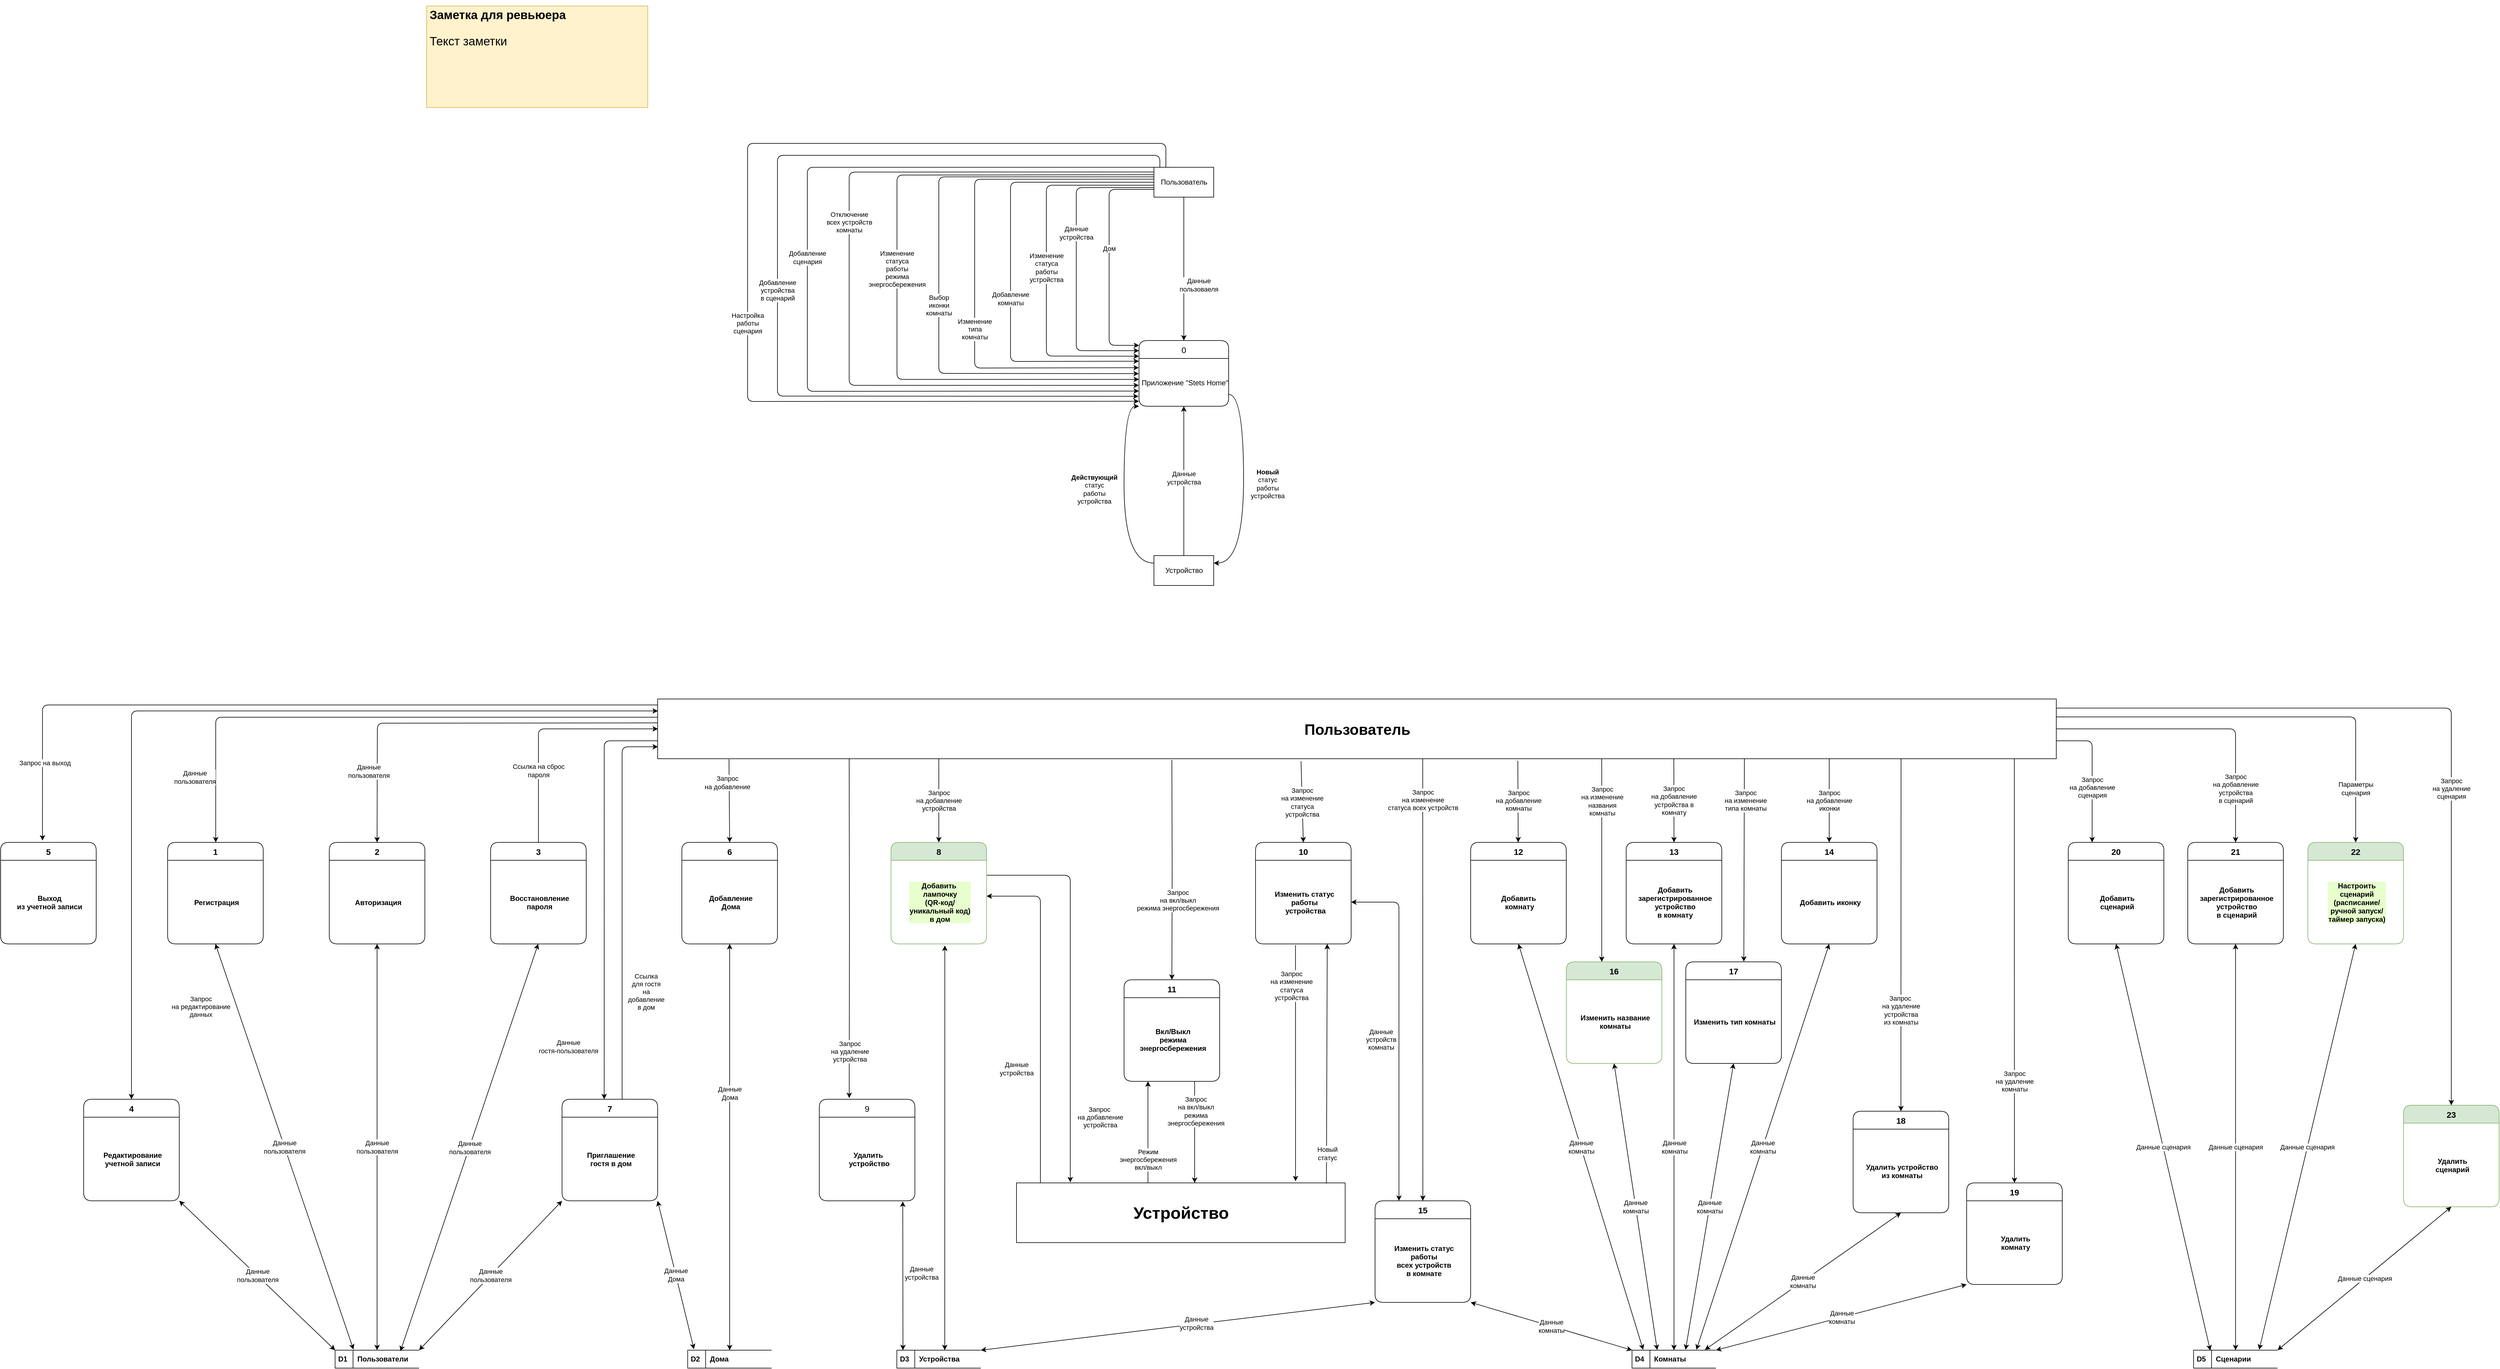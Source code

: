 <mxfile version="21.2.1" type="device" pages="2">
  <diagram id="FZimzOWbiY0pmrnXrLaN" name="DFD">
    <mxGraphModel dx="9624" dy="6693" grid="1" gridSize="10" guides="1" tooltips="1" connect="1" arrows="1" fold="1" page="1" pageScale="1" pageWidth="827" pageHeight="1169" math="0" shadow="0">
      <root>
        <mxCell id="0" />
        <mxCell id="1" parent="0" />
        <mxCell id="komNeLyyzliTDDAAMzvB-4" value="Устройство" style="html=1;dashed=0;whitespace=wrap;" parent="1" vertex="1">
          <mxGeometry x="390" y="-240" width="100" height="50" as="geometry" />
        </mxCell>
        <mxCell id="komNeLyyzliTDDAAMzvB-9" value="&lt;h1 style=&quot;font-size: 20px;&quot;&gt;&lt;font style=&quot;font-size: 20px;&quot;&gt;Заметка для ревьюера&lt;/font&gt;&lt;/h1&gt;&lt;p style=&quot;font-size: 20px;&quot;&gt;&lt;font style=&quot;font-size: 20px;&quot;&gt;Текст заметки&lt;/font&gt;&lt;/p&gt;" style="text;html=1;strokeColor=#d6b656;fillColor=#fff2cc;spacing=5;spacingTop=-20;whiteSpace=wrap;overflow=hidden;rounded=0;fontSize=20;" parent="1" vertex="1">
          <mxGeometry x="-827" y="-1160" width="370" height="170" as="geometry" />
        </mxCell>
        <mxCell id="rhUK0AfXt017CsrgmApv-1" value="0" style="swimlane;childLayout=stackLayout;horizontal=1;startSize=30;horizontalStack=0;rounded=1;fontSize=14;fontStyle=0;strokeWidth=1;resizeParent=0;resizeLast=1;shadow=0;dashed=0;align=center;fillColor=#FFFFFF;" parent="1" vertex="1">
          <mxGeometry x="365" y="-600" width="150" height="110" as="geometry" />
        </mxCell>
        <mxCell id="rhUK0AfXt017CsrgmApv-2" value="Приложение &quot;Stets Home&quot;" style="align=center;strokeColor=none;fillColor=none;spacingLeft=4;fontSize=12;verticalAlign=middle;resizable=0;rotatable=0;part=1;" parent="rhUK0AfXt017CsrgmApv-1" vertex="1">
          <mxGeometry y="30" width="150" height="80" as="geometry" />
        </mxCell>
        <mxCell id="-DOKzYv_zzaxflE0xv7W-18" value="" style="endArrow=classic;html=1;rounded=0;exitX=0.5;exitY=1;exitDx=0;exitDy=0;entryX=0.5;entryY=0;entryDx=0;entryDy=0;" parent="1" source="I_Px7ZO3-qY7OGadxMiz-1" target="rhUK0AfXt017CsrgmApv-1" edge="1">
          <mxGeometry width="50" height="50" relative="1" as="geometry">
            <mxPoint x="90" y="-630" as="sourcePoint" />
            <mxPoint x="290" y="-630" as="targetPoint" />
          </mxGeometry>
        </mxCell>
        <mxCell id="a2fl6s-AGXwUSPt1DsAr-2" value="Данные&lt;br&gt;пользоваеля" style="edgeLabel;html=1;align=center;verticalAlign=middle;resizable=0;points=[];" parent="-DOKzYv_zzaxflE0xv7W-18" vertex="1" connectable="0">
          <mxGeometry x="0.023" relative="1" as="geometry">
            <mxPoint x="25" y="24" as="offset" />
          </mxGeometry>
        </mxCell>
        <mxCell id="W2RTJRh990-P5eDMNkFh-1" value="" style="endArrow=classic;html=1;rounded=0;entryX=0.5;entryY=1;entryDx=0;entryDy=0;exitX=0.5;exitY=0;exitDx=0;exitDy=0;" parent="1" source="komNeLyyzliTDDAAMzvB-4" target="rhUK0AfXt017CsrgmApv-2" edge="1">
          <mxGeometry width="50" height="50" relative="1" as="geometry">
            <mxPoint x="385" y="-320" as="sourcePoint" />
            <mxPoint x="415" y="-480" as="targetPoint" />
          </mxGeometry>
        </mxCell>
        <mxCell id="Tr5be3QlOv_kkTQGg5gb-7" value="Данные&lt;br&gt;устройства" style="edgeLabel;html=1;align=center;verticalAlign=middle;resizable=0;points=[];" parent="W2RTJRh990-P5eDMNkFh-1" vertex="1" connectable="0">
          <mxGeometry x="-0.035" y="-1" relative="1" as="geometry">
            <mxPoint x="-1" y="-10" as="offset" />
          </mxGeometry>
        </mxCell>
        <mxCell id="I_Px7ZO3-qY7OGadxMiz-1" value="Пользователь" style="html=1;dashed=0;whitespace=wrap;" parent="1" vertex="1">
          <mxGeometry x="390" y="-890" width="100" height="50" as="geometry" />
        </mxCell>
        <mxCell id="Tr5be3QlOv_kkTQGg5gb-1" value="" style="endArrow=none;html=1;entryX=1;entryY=0.75;entryDx=0;entryDy=0;exitX=1;exitY=0.25;exitDx=0;exitDy=0;edgeStyle=orthogonalEdgeStyle;curved=1;startArrow=classic;startFill=1;endFill=0;" parent="1" source="komNeLyyzliTDDAAMzvB-4" target="rhUK0AfXt017CsrgmApv-2" edge="1">
          <mxGeometry width="50" height="50" relative="1" as="geometry">
            <mxPoint x="450" y="-220" as="sourcePoint" />
            <mxPoint x="450" y="-480" as="targetPoint" />
            <Array as="points">
              <mxPoint x="540" y="-227" />
              <mxPoint x="540" y="-510" />
            </Array>
          </mxGeometry>
        </mxCell>
        <mxCell id="Tr5be3QlOv_kkTQGg5gb-2" value="&lt;b&gt;Новый&lt;/b&gt;&lt;br&gt;статус&lt;br&gt;работы&lt;br&gt;устройства" style="edgeLabel;html=1;align=center;verticalAlign=middle;resizable=0;points=[];" parent="Tr5be3QlOv_kkTQGg5gb-1" vertex="1" connectable="0">
          <mxGeometry relative="1" as="geometry">
            <mxPoint x="40" y="-4" as="offset" />
          </mxGeometry>
        </mxCell>
        <mxCell id="Tr5be3QlOv_kkTQGg5gb-4" value="" style="endArrow=none;html=1;entryX=0;entryY=0.25;entryDx=0;entryDy=0;edgeStyle=orthogonalEdgeStyle;curved=1;startArrow=classic;startFill=1;endFill=0;" parent="1" source="rhUK0AfXt017CsrgmApv-2" target="komNeLyyzliTDDAAMzvB-4" edge="1">
          <mxGeometry width="50" height="50" relative="1" as="geometry">
            <mxPoint x="295" y="-523" as="sourcePoint" />
            <mxPoint x="380" y="-230" as="targetPoint" />
            <Array as="points">
              <mxPoint x="340" y="-490" />
              <mxPoint x="340" y="-227" />
            </Array>
          </mxGeometry>
        </mxCell>
        <mxCell id="Tr5be3QlOv_kkTQGg5gb-6" value="&lt;b style=&quot;border-color: var(--border-color);&quot;&gt;Действующий&lt;/b&gt;&lt;br style=&quot;border-color: var(--border-color);&quot;&gt;статус&lt;br style=&quot;border-color: var(--border-color);&quot;&gt;работы&lt;br style=&quot;border-color: var(--border-color);&quot;&gt;устройства" style="edgeLabel;html=1;align=center;verticalAlign=middle;resizable=0;points=[];" parent="Tr5be3QlOv_kkTQGg5gb-4" vertex="1" connectable="0">
          <mxGeometry x="0.118" y="2" relative="1" as="geometry">
            <mxPoint x="-52" y="-25" as="offset" />
          </mxGeometry>
        </mxCell>
        <mxCell id="a2fl6s-AGXwUSPt1DsAr-4" value="" style="endArrow=classic;html=1;rounded=1;exitX=0;exitY=0.74;exitDx=0;exitDy=0;entryX=0.002;entryY=0.074;entryDx=0;entryDy=0;entryPerimeter=0;exitPerimeter=0;" parent="1" source="I_Px7ZO3-qY7OGadxMiz-1" target="rhUK0AfXt017CsrgmApv-1" edge="1">
          <mxGeometry width="50" height="50" relative="1" as="geometry">
            <mxPoint x="365" y="-860" as="sourcePoint" />
            <mxPoint x="340" y="-610" as="targetPoint" />
            <Array as="points">
              <mxPoint x="315" y="-853" />
              <mxPoint x="315" y="-592" />
            </Array>
          </mxGeometry>
        </mxCell>
        <mxCell id="a2fl6s-AGXwUSPt1DsAr-5" value="Дом" style="edgeLabel;html=1;align=center;verticalAlign=middle;resizable=0;points=[];" parent="a2fl6s-AGXwUSPt1DsAr-4" vertex="1" connectable="0">
          <mxGeometry x="0.023" relative="1" as="geometry">
            <mxPoint y="-24" as="offset" />
          </mxGeometry>
        </mxCell>
        <mxCell id="a2fl6s-AGXwUSPt1DsAr-6" value="" style="endArrow=classic;html=1;rounded=1;exitX=0;exitY=0.681;exitDx=0;exitDy=0;entryX=0;entryY=0.155;entryDx=0;entryDy=0;entryPerimeter=0;exitPerimeter=0;" parent="1" source="I_Px7ZO3-qY7OGadxMiz-1" target="rhUK0AfXt017CsrgmApv-1" edge="1">
          <mxGeometry width="50" height="50" relative="1" as="geometry">
            <mxPoint x="190" y="-850" as="sourcePoint" />
            <mxPoint x="350" y="-560" as="targetPoint" />
            <Array as="points">
              <mxPoint x="260" y="-856" />
              <mxPoint x="260" y="-583" />
            </Array>
          </mxGeometry>
        </mxCell>
        <mxCell id="a2fl6s-AGXwUSPt1DsAr-7" value="Данные&lt;br&gt;устройства" style="edgeLabel;html=1;align=center;verticalAlign=middle;resizable=0;points=[];" parent="a2fl6s-AGXwUSPt1DsAr-6" vertex="1" connectable="0">
          <mxGeometry x="0.023" relative="1" as="geometry">
            <mxPoint y="-54" as="offset" />
          </mxGeometry>
        </mxCell>
        <mxCell id="a2fl6s-AGXwUSPt1DsAr-8" value="" style="endArrow=classic;html=1;rounded=1;exitX=0;exitY=0.6;exitDx=0;exitDy=0;exitPerimeter=0;entryX=0;entryY=0.239;entryDx=0;entryDy=0;entryPerimeter=0;" parent="1" source="I_Px7ZO3-qY7OGadxMiz-1" target="rhUK0AfXt017CsrgmApv-1" edge="1">
          <mxGeometry width="50" height="50" relative="1" as="geometry">
            <mxPoint x="120" y="-850" as="sourcePoint" />
            <mxPoint x="250" y="-520" as="targetPoint" />
            <Array as="points">
              <mxPoint x="210" y="-860" />
              <mxPoint x="210" y="-574" />
            </Array>
          </mxGeometry>
        </mxCell>
        <mxCell id="a2fl6s-AGXwUSPt1DsAr-9" value="Изменение&lt;br&gt;статуса&lt;br&gt;работы&lt;br&gt;устройства" style="edgeLabel;html=1;align=center;verticalAlign=middle;resizable=0;points=[];" parent="a2fl6s-AGXwUSPt1DsAr-8" vertex="1" connectable="0">
          <mxGeometry x="0.023" relative="1" as="geometry">
            <mxPoint as="offset" />
          </mxGeometry>
        </mxCell>
        <mxCell id="a2fl6s-AGXwUSPt1DsAr-10" value="" style="endArrow=classic;html=1;rounded=1;exitX=0;exitY=0.5;exitDx=0;exitDy=0;entryX=-0.001;entryY=0.058;entryDx=0;entryDy=0;entryPerimeter=0;" parent="1" source="I_Px7ZO3-qY7OGadxMiz-1" target="rhUK0AfXt017CsrgmApv-2" edge="1">
          <mxGeometry width="50" height="50" relative="1" as="geometry">
            <mxPoint x="380" y="-870" as="sourcePoint" />
            <mxPoint x="170" y="-530" as="targetPoint" />
            <Array as="points">
              <mxPoint x="150" y="-865" />
              <mxPoint x="150" y="-565" />
            </Array>
          </mxGeometry>
        </mxCell>
        <mxCell id="a2fl6s-AGXwUSPt1DsAr-11" value="Добавление&lt;br&gt;комнаты" style="edgeLabel;html=1;align=center;verticalAlign=middle;resizable=0;points=[];" parent="a2fl6s-AGXwUSPt1DsAr-10" vertex="1" connectable="0">
          <mxGeometry x="0.023" relative="1" as="geometry">
            <mxPoint y="49" as="offset" />
          </mxGeometry>
        </mxCell>
        <mxCell id="a2fl6s-AGXwUSPt1DsAr-12" value="" style="endArrow=classic;html=1;rounded=1;exitX=-0.006;exitY=0.157;exitDx=0;exitDy=0;exitPerimeter=0;entryX=-0.001;entryY=0.562;entryDx=0;entryDy=0;entryPerimeter=0;" parent="1" source="I_Px7ZO3-qY7OGadxMiz-1" target="rhUK0AfXt017CsrgmApv-2" edge="1">
          <mxGeometry width="50" height="50" relative="1" as="geometry">
            <mxPoint x="-200" y="-870" as="sourcePoint" />
            <mxPoint x="360" y="-525" as="targetPoint" />
            <Array as="points">
              <mxPoint x="-120" y="-882" />
              <mxPoint x="-120" y="-525" />
            </Array>
          </mxGeometry>
        </mxCell>
        <mxCell id="a2fl6s-AGXwUSPt1DsAr-13" value="Отключение&lt;br&gt;всех устройств&lt;br&gt;комнаты" style="edgeLabel;html=1;align=center;verticalAlign=middle;resizable=0;points=[];" parent="a2fl6s-AGXwUSPt1DsAr-12" vertex="1" connectable="0">
          <mxGeometry x="0.023" relative="1" as="geometry">
            <mxPoint y="-98" as="offset" />
          </mxGeometry>
        </mxCell>
        <mxCell id="a2fl6s-AGXwUSPt1DsAr-14" value="" style="endArrow=classic;html=1;rounded=1;exitX=-0.003;exitY=0.398;exitDx=0;exitDy=0;entryX=-0.002;entryY=0.193;entryDx=0;entryDy=0;exitPerimeter=0;entryPerimeter=0;" parent="1" source="I_Px7ZO3-qY7OGadxMiz-1" target="rhUK0AfXt017CsrgmApv-2" edge="1">
          <mxGeometry width="50" height="50" relative="1" as="geometry">
            <mxPoint x="80" y="-870" as="sourcePoint" />
            <mxPoint x="55" y="-620" as="targetPoint" />
            <Array as="points">
              <mxPoint x="90" y="-870" />
              <mxPoint x="90" y="-554" />
            </Array>
          </mxGeometry>
        </mxCell>
        <mxCell id="a2fl6s-AGXwUSPt1DsAr-15" value="Изменение&lt;br&gt;типа&lt;br&gt;комнаты" style="edgeLabel;html=1;align=center;verticalAlign=middle;resizable=0;points=[];" parent="a2fl6s-AGXwUSPt1DsAr-14" vertex="1" connectable="0">
          <mxGeometry x="0.023" relative="1" as="geometry">
            <mxPoint y="95" as="offset" />
          </mxGeometry>
        </mxCell>
        <mxCell id="a2fl6s-AGXwUSPt1DsAr-16" value="" style="endArrow=classic;html=1;rounded=1;exitX=0;exitY=0.25;exitDx=0;exitDy=0;entryX=0;entryY=0.438;entryDx=0;entryDy=0;entryPerimeter=0;" parent="1" source="I_Px7ZO3-qY7OGadxMiz-1" target="rhUK0AfXt017CsrgmApv-2" edge="1">
          <mxGeometry width="50" height="50" relative="1" as="geometry">
            <mxPoint x="-110" y="-870" as="sourcePoint" />
            <mxPoint x="370" y="-535" as="targetPoint" />
            <Array as="points">
              <mxPoint x="-40" y="-877" />
              <mxPoint x="-40" y="-535" />
            </Array>
          </mxGeometry>
        </mxCell>
        <mxCell id="a2fl6s-AGXwUSPt1DsAr-17" value="Изменение&lt;br&gt;статуса&lt;br&gt;работы&lt;br&gt;режима&lt;br&gt;энергосбережения" style="edgeLabel;html=1;align=center;verticalAlign=middle;resizable=0;points=[];" parent="a2fl6s-AGXwUSPt1DsAr-16" vertex="1" connectable="0">
          <mxGeometry x="0.023" relative="1" as="geometry">
            <mxPoint y="-15" as="offset" />
          </mxGeometry>
        </mxCell>
        <mxCell id="a2fl6s-AGXwUSPt1DsAr-18" value="" style="endArrow=classic;html=1;rounded=1;exitX=-0.003;exitY=0.32;exitDx=0;exitDy=0;entryX=-0.002;entryY=0.318;entryDx=0;entryDy=0;exitPerimeter=0;entryPerimeter=0;" parent="1" source="I_Px7ZO3-qY7OGadxMiz-1" target="rhUK0AfXt017CsrgmApv-2" edge="1">
          <mxGeometry width="50" height="50" relative="1" as="geometry">
            <mxPoint x="-10" y="-870" as="sourcePoint" />
            <mxPoint x="-35" y="-620" as="targetPoint" />
            <Array as="points">
              <mxPoint x="30" y="-874" />
              <mxPoint x="30" y="-545" />
            </Array>
          </mxGeometry>
        </mxCell>
        <mxCell id="a2fl6s-AGXwUSPt1DsAr-19" value="Выбор&lt;br&gt;иконки&lt;br&gt;комнаты" style="edgeLabel;html=1;align=center;verticalAlign=middle;resizable=0;points=[];" parent="a2fl6s-AGXwUSPt1DsAr-18" vertex="1" connectable="0">
          <mxGeometry x="0.023" relative="1" as="geometry">
            <mxPoint y="51" as="offset" />
          </mxGeometry>
        </mxCell>
        <mxCell id="a2fl6s-AGXwUSPt1DsAr-20" value="" style="endArrow=classic;html=1;rounded=1;exitX=0;exitY=0;exitDx=0;exitDy=0;entryX=-0.001;entryY=0.682;entryDx=0;entryDy=0;entryPerimeter=0;" parent="1" source="I_Px7ZO3-qY7OGadxMiz-1" target="rhUK0AfXt017CsrgmApv-2" edge="1">
          <mxGeometry width="50" height="50" relative="1" as="geometry">
            <mxPoint x="-280" y="-870" as="sourcePoint" />
            <mxPoint x="260" y="-500" as="targetPoint" />
            <Array as="points">
              <mxPoint x="-190" y="-890" />
              <mxPoint x="-190" y="-515" />
            </Array>
          </mxGeometry>
        </mxCell>
        <mxCell id="a2fl6s-AGXwUSPt1DsAr-21" value="Добавление&lt;br&gt;сценария" style="edgeLabel;html=1;align=center;verticalAlign=middle;resizable=0;points=[];" parent="a2fl6s-AGXwUSPt1DsAr-20" vertex="1" connectable="0">
          <mxGeometry x="0.023" relative="1" as="geometry">
            <mxPoint y="-42" as="offset" />
          </mxGeometry>
        </mxCell>
        <mxCell id="a2fl6s-AGXwUSPt1DsAr-22" value="" style="endArrow=classic;html=1;rounded=1;entryX=-0.005;entryY=0.792;entryDx=0;entryDy=0;entryPerimeter=0;exitX=0.099;exitY=-0.005;exitDx=0;exitDy=0;exitPerimeter=0;" parent="1" source="I_Px7ZO3-qY7OGadxMiz-1" target="rhUK0AfXt017CsrgmApv-2" edge="1">
          <mxGeometry width="50" height="50" relative="1" as="geometry">
            <mxPoint x="390" y="-910" as="sourcePoint" />
            <mxPoint x="260" y="-490" as="targetPoint" />
            <Array as="points">
              <mxPoint x="400" y="-910" />
              <mxPoint x="-240" y="-910" />
              <mxPoint x="-240" y="-507" />
            </Array>
          </mxGeometry>
        </mxCell>
        <mxCell id="a2fl6s-AGXwUSPt1DsAr-23" value="Добавление&lt;br&gt;устройства&lt;br style=&quot;border-color: var(--border-color);&quot;&gt;в сценарий" style="edgeLabel;html=1;align=center;verticalAlign=middle;resizable=0;points=[];" parent="a2fl6s-AGXwUSPt1DsAr-22" vertex="1" connectable="0">
          <mxGeometry x="0.023" relative="1" as="geometry">
            <mxPoint y="33" as="offset" />
          </mxGeometry>
        </mxCell>
        <mxCell id="a2fl6s-AGXwUSPt1DsAr-24" value="" style="endArrow=classic;html=1;rounded=1;entryX=0;entryY=0.896;entryDx=0;entryDy=0;entryPerimeter=0;exitX=0.2;exitY=0;exitDx=0;exitDy=0;exitPerimeter=0;" parent="1" source="I_Px7ZO3-qY7OGadxMiz-1" target="rhUK0AfXt017CsrgmApv-2" edge="1">
          <mxGeometry width="50" height="50" relative="1" as="geometry">
            <mxPoint x="400" y="-930" as="sourcePoint" />
            <mxPoint x="342.286" y="-500" as="targetPoint" />
            <Array as="points">
              <mxPoint x="410" y="-930" />
              <mxPoint x="-290" y="-930" />
              <mxPoint x="-290" y="-498" />
            </Array>
          </mxGeometry>
        </mxCell>
        <mxCell id="a2fl6s-AGXwUSPt1DsAr-25" value="Настройка&lt;br&gt;работы&lt;br&gt;сценария" style="edgeLabel;html=1;align=center;verticalAlign=middle;resizable=0;points=[];" parent="a2fl6s-AGXwUSPt1DsAr-24" vertex="1" connectable="0">
          <mxGeometry x="0.023" relative="1" as="geometry">
            <mxPoint y="106" as="offset" />
          </mxGeometry>
        </mxCell>
        <mxCell id="eMBZk1wyqvm9xcPYBiBr-2" value="Пользователь" style="html=1;dashed=0;whitespace=wrap;fontStyle=1;fontSize=25;" parent="1" vertex="1">
          <mxGeometry x="-440.5" width="2340.5" height="100" as="geometry" />
        </mxCell>
        <mxCell id="eMBZk1wyqvm9xcPYBiBr-3" value="1" style="swimlane;childLayout=stackLayout;horizontal=1;startSize=30;horizontalStack=0;rounded=1;fontSize=14;fontStyle=1;strokeWidth=1;resizeParent=0;resizeLast=1;shadow=0;dashed=0;align=center;fillColor=#FFFFFF;" parent="1" vertex="1">
          <mxGeometry x="-1260.5" y="240" width="160" height="170" as="geometry" />
        </mxCell>
        <mxCell id="eMBZk1wyqvm9xcPYBiBr-4" value="Регистрация" style="align=center;strokeColor=none;fillColor=none;spacingLeft=4;fontSize=12;verticalAlign=middle;resizable=0;rotatable=0;part=1;fontStyle=1" parent="eMBZk1wyqvm9xcPYBiBr-3" vertex="1">
          <mxGeometry y="30" width="160" height="140" as="geometry" />
        </mxCell>
        <mxCell id="eMBZk1wyqvm9xcPYBiBr-5" value="2" style="swimlane;childLayout=stackLayout;horizontal=1;startSize=30;horizontalStack=0;rounded=1;fontSize=14;fontStyle=1;strokeWidth=1;resizeParent=0;resizeLast=1;shadow=0;dashed=0;align=center;fillColor=#FFFFFF;" parent="1" vertex="1">
          <mxGeometry x="-990" y="240" width="160" height="170" as="geometry" />
        </mxCell>
        <mxCell id="eMBZk1wyqvm9xcPYBiBr-6" value="Авторизация" style="align=center;strokeColor=none;fillColor=none;spacingLeft=4;fontSize=12;verticalAlign=middle;resizable=0;rotatable=0;part=1;fontStyle=1" parent="eMBZk1wyqvm9xcPYBiBr-5" vertex="1">
          <mxGeometry y="30" width="160" height="140" as="geometry" />
        </mxCell>
        <mxCell id="eMBZk1wyqvm9xcPYBiBr-7" value="3" style="swimlane;childLayout=stackLayout;horizontal=1;startSize=30;horizontalStack=0;rounded=1;fontSize=14;fontStyle=1;strokeWidth=1;resizeParent=0;resizeLast=1;shadow=0;dashed=0;align=center;fillColor=#FFFFFF;" parent="1" vertex="1">
          <mxGeometry x="-720" y="240" width="160" height="170" as="geometry" />
        </mxCell>
        <mxCell id="eMBZk1wyqvm9xcPYBiBr-8" value="Восстановление&#xa;пароля" style="align=center;strokeColor=none;fillColor=none;spacingLeft=4;fontSize=12;verticalAlign=middle;resizable=0;rotatable=0;part=1;fontStyle=1" parent="eMBZk1wyqvm9xcPYBiBr-7" vertex="1">
          <mxGeometry y="30" width="160" height="140" as="geometry" />
        </mxCell>
        <mxCell id="eMBZk1wyqvm9xcPYBiBr-17" value="12" style="swimlane;childLayout=stackLayout;horizontal=1;startSize=30;horizontalStack=0;rounded=1;fontSize=14;fontStyle=1;strokeWidth=1;resizeParent=0;resizeLast=1;shadow=0;dashed=0;align=center;fillColor=#FFFFFF;" parent="1" vertex="1">
          <mxGeometry x="920" y="240" width="160" height="170" as="geometry" />
        </mxCell>
        <mxCell id="eMBZk1wyqvm9xcPYBiBr-18" value="Добавить &#xa;комнату" style="align=center;strokeColor=none;fillColor=none;spacingLeft=4;fontSize=12;verticalAlign=middle;resizable=0;rotatable=0;part=1;fontStyle=1" parent="eMBZk1wyqvm9xcPYBiBr-17" vertex="1">
          <mxGeometry y="30" width="160" height="140" as="geometry" />
        </mxCell>
        <mxCell id="eMBZk1wyqvm9xcPYBiBr-21" value="13" style="swimlane;childLayout=stackLayout;horizontal=1;startSize=30;horizontalStack=0;rounded=1;fontSize=14;fontStyle=1;strokeWidth=1;resizeParent=0;resizeLast=1;shadow=0;dashed=0;align=center;fillColor=#FFFFFF;" parent="1" vertex="1">
          <mxGeometry x="1180.25" y="240" width="160" height="170" as="geometry" />
        </mxCell>
        <mxCell id="eMBZk1wyqvm9xcPYBiBr-22" value="Добавить&#xa;зарегистрированное&#xa;устройство&#xa;в комнату" style="align=center;strokeColor=none;fillColor=none;spacingLeft=4;fontSize=12;verticalAlign=middle;resizable=0;rotatable=0;part=1;fontStyle=1" parent="eMBZk1wyqvm9xcPYBiBr-21" vertex="1">
          <mxGeometry y="30" width="160" height="140" as="geometry" />
        </mxCell>
        <mxCell id="eMBZk1wyqvm9xcPYBiBr-23" value="18" style="swimlane;childLayout=stackLayout;horizontal=1;startSize=30;horizontalStack=0;rounded=1;fontSize=14;fontStyle=1;strokeWidth=1;resizeParent=0;resizeLast=1;shadow=0;dashed=0;align=center;fillColor=#FFFFFF;" parent="1" vertex="1">
          <mxGeometry x="1560" y="690" width="160" height="170" as="geometry" />
        </mxCell>
        <mxCell id="eMBZk1wyqvm9xcPYBiBr-24" value="Удалить устройство&#xa;из комнаты" style="align=center;strokeColor=none;fillColor=none;spacingLeft=4;fontSize=12;verticalAlign=middle;resizable=0;rotatable=0;part=1;fontStyle=1" parent="eMBZk1wyqvm9xcPYBiBr-23" vertex="1">
          <mxGeometry y="30" width="160" height="140" as="geometry" />
        </mxCell>
        <mxCell id="eMBZk1wyqvm9xcPYBiBr-25" value="19" style="swimlane;childLayout=stackLayout;horizontal=1;startSize=30;horizontalStack=0;rounded=1;fontSize=14;fontStyle=1;strokeWidth=1;resizeParent=0;resizeLast=1;shadow=0;dashed=0;align=center;fillColor=#FFFFFF;" parent="1" vertex="1">
          <mxGeometry x="1750" y="810" width="160" height="170" as="geometry" />
        </mxCell>
        <mxCell id="eMBZk1wyqvm9xcPYBiBr-26" value="Удалить&#xa;комнату" style="align=center;strokeColor=none;fillColor=none;spacingLeft=4;fontSize=12;verticalAlign=middle;resizable=0;rotatable=0;part=1;fontStyle=1" parent="eMBZk1wyqvm9xcPYBiBr-25" vertex="1">
          <mxGeometry y="30" width="160" height="140" as="geometry" />
        </mxCell>
        <mxCell id="eMBZk1wyqvm9xcPYBiBr-27" value="20" style="swimlane;childLayout=stackLayout;horizontal=1;startSize=30;horizontalStack=0;rounded=1;fontSize=14;fontStyle=1;strokeWidth=1;resizeParent=0;resizeLast=1;shadow=0;dashed=0;align=center;fillColor=#FFFFFF;" parent="1" vertex="1">
          <mxGeometry x="1920" y="240" width="160" height="170" as="geometry" />
        </mxCell>
        <mxCell id="eMBZk1wyqvm9xcPYBiBr-28" value="Добавить&#xa;сценарий" style="align=center;strokeColor=none;fillColor=none;spacingLeft=4;fontSize=12;verticalAlign=middle;resizable=0;rotatable=0;part=1;fontStyle=1" parent="eMBZk1wyqvm9xcPYBiBr-27" vertex="1">
          <mxGeometry y="30" width="160" height="140" as="geometry" />
        </mxCell>
        <mxCell id="eMBZk1wyqvm9xcPYBiBr-29" value="11" style="swimlane;childLayout=stackLayout;horizontal=1;startSize=30;horizontalStack=0;rounded=1;fontSize=14;fontStyle=1;strokeWidth=1;resizeParent=0;resizeLast=1;shadow=0;dashed=0;align=center;fillColor=#FFFFFF;" parent="1" vertex="1">
          <mxGeometry x="340" y="470" width="160" height="170" as="geometry" />
        </mxCell>
        <mxCell id="eMBZk1wyqvm9xcPYBiBr-30" value="Вкл/Выкл&#xa;режима&#xa;энергосбережения" style="align=center;strokeColor=none;fillColor=none;spacingLeft=4;fontSize=12;verticalAlign=middle;resizable=0;rotatable=0;part=1;fontStyle=1" parent="eMBZk1wyqvm9xcPYBiBr-29" vertex="1">
          <mxGeometry y="30" width="160" height="140" as="geometry" />
        </mxCell>
        <mxCell id="eMBZk1wyqvm9xcPYBiBr-31" value="4" style="swimlane;childLayout=stackLayout;horizontal=1;startSize=30;horizontalStack=0;rounded=1;fontSize=14;fontStyle=1;strokeWidth=1;resizeParent=0;resizeLast=1;shadow=0;dashed=0;align=center;fillColor=#FFFFFF;" parent="1" vertex="1">
          <mxGeometry x="-1401" y="670" width="160" height="170" as="geometry" />
        </mxCell>
        <mxCell id="eMBZk1wyqvm9xcPYBiBr-32" value="Редактирование&#xa;учетной записи" style="align=center;strokeColor=none;fillColor=none;spacingLeft=4;fontSize=12;verticalAlign=middle;resizable=0;rotatable=0;part=1;fontStyle=1" parent="eMBZk1wyqvm9xcPYBiBr-31" vertex="1">
          <mxGeometry y="30" width="160" height="140" as="geometry" />
        </mxCell>
        <mxCell id="eMBZk1wyqvm9xcPYBiBr-33" value="5" style="swimlane;childLayout=stackLayout;horizontal=1;startSize=30;horizontalStack=0;rounded=1;fontSize=14;fontStyle=1;strokeWidth=1;resizeParent=0;resizeLast=1;shadow=0;dashed=0;align=center;fillColor=#FFFFFF;" parent="1" vertex="1">
          <mxGeometry x="-1540" y="240" width="160" height="170" as="geometry" />
        </mxCell>
        <mxCell id="eMBZk1wyqvm9xcPYBiBr-34" value="Выход&#xa;из учетной записи" style="align=center;strokeColor=none;fillColor=none;spacingLeft=4;fontSize=12;verticalAlign=middle;resizable=0;rotatable=0;part=1;fontStyle=1" parent="eMBZk1wyqvm9xcPYBiBr-33" vertex="1">
          <mxGeometry y="30" width="160" height="140" as="geometry" />
        </mxCell>
        <mxCell id="eMBZk1wyqvm9xcPYBiBr-35" value="10" style="swimlane;childLayout=stackLayout;horizontal=1;startSize=30;horizontalStack=0;rounded=1;fontSize=14;fontStyle=1;strokeWidth=1;resizeParent=0;resizeLast=1;shadow=0;dashed=0;align=center;fillColor=#FFFFFF;" parent="1" vertex="1">
          <mxGeometry x="560" y="240" width="160" height="170" as="geometry" />
        </mxCell>
        <mxCell id="eMBZk1wyqvm9xcPYBiBr-36" value="Изменить статус&#xa;работы&#xa; устройства" style="align=center;strokeColor=none;fillColor=none;spacingLeft=4;fontSize=12;verticalAlign=middle;resizable=0;rotatable=0;part=1;fontStyle=1" parent="eMBZk1wyqvm9xcPYBiBr-35" vertex="1">
          <mxGeometry y="30" width="160" height="140" as="geometry" />
        </mxCell>
        <mxCell id="eMBZk1wyqvm9xcPYBiBr-37" value="14" style="swimlane;childLayout=stackLayout;horizontal=1;startSize=30;horizontalStack=0;rounded=1;fontSize=14;fontStyle=1;strokeWidth=1;resizeParent=0;resizeLast=1;shadow=0;dashed=0;align=center;fillColor=#FFFFFF;" parent="1" vertex="1">
          <mxGeometry x="1440" y="240" width="160" height="170" as="geometry" />
        </mxCell>
        <mxCell id="eMBZk1wyqvm9xcPYBiBr-38" value="Добавить иконку" style="align=center;strokeColor=none;fillColor=none;spacingLeft=4;fontSize=12;verticalAlign=middle;resizable=0;rotatable=0;part=1;fontStyle=1" parent="eMBZk1wyqvm9xcPYBiBr-37" vertex="1">
          <mxGeometry y="30" width="160" height="140" as="geometry" />
        </mxCell>
        <mxCell id="eMBZk1wyqvm9xcPYBiBr-40" value="D1&amp;nbsp; &amp;nbsp; &amp;nbsp;Пользователи" style="html=1;dashed=0;whitespace=wrap;shape=mxgraph.dfd.dataStoreID;align=left;spacingLeft=3;points=[[0,0],[0.5,0],[1,0],[0,0.5],[1,0.5],[0,1],[0.5,1],[1,1]];fontStyle=1" parent="1" vertex="1">
          <mxGeometry x="-980.25" y="1090" width="140.5" height="30" as="geometry" />
        </mxCell>
        <mxCell id="eMBZk1wyqvm9xcPYBiBr-42" value="D5&amp;nbsp; &amp;nbsp; &amp;nbsp;Сценарии" style="html=1;dashed=0;whitespace=wrap;shape=mxgraph.dfd.dataStoreID;align=left;spacingLeft=3;points=[[0,0],[0.5,0],[1,0],[0,0.5],[1,0.5],[0,1],[0.5,1],[1,1]];fontStyle=1" parent="1" vertex="1">
          <mxGeometry x="2129.75" y="1090" width="140.5" height="30" as="geometry" />
        </mxCell>
        <mxCell id="eMBZk1wyqvm9xcPYBiBr-43" value="D4&amp;nbsp; &amp;nbsp; &amp;nbsp;Комнаты" style="html=1;dashed=0;whitespace=wrap;shape=mxgraph.dfd.dataStoreID;align=left;spacingLeft=3;points=[[0,0],[0.5,0],[1,0],[0,0.5],[1,0.5],[0,1],[0.5,1],[1,1]];fontStyle=1" parent="1" vertex="1">
          <mxGeometry x="1190" y="1090" width="140.5" height="30" as="geometry" />
        </mxCell>
        <mxCell id="eMBZk1wyqvm9xcPYBiBr-44" value="&lt;font style=&quot;font-size: 28px;&quot;&gt;Устройство&lt;/font&gt;" style="html=1;dashed=0;whitespace=wrap;fontStyle=1" parent="1" vertex="1">
          <mxGeometry x="160" y="810" width="550" height="100" as="geometry" />
        </mxCell>
        <mxCell id="eMBZk1wyqvm9xcPYBiBr-45" value="15" style="swimlane;childLayout=stackLayout;horizontal=1;startSize=30;horizontalStack=0;rounded=1;fontSize=14;fontStyle=1;strokeWidth=1;resizeParent=0;resizeLast=1;shadow=0;dashed=0;align=center;fillColor=#FFFFFF;" parent="1" vertex="1">
          <mxGeometry x="760" y="840" width="160" height="170" as="geometry" />
        </mxCell>
        <mxCell id="eMBZk1wyqvm9xcPYBiBr-46" value="Изменить статус&#xa;работы&#xa;всех устройств&#xa;в комнате" style="align=center;strokeColor=none;fillColor=none;spacingLeft=4;fontSize=12;verticalAlign=middle;resizable=0;rotatable=0;part=1;fontStyle=1" parent="eMBZk1wyqvm9xcPYBiBr-45" vertex="1">
          <mxGeometry y="30" width="160" height="140" as="geometry" />
        </mxCell>
        <mxCell id="eMBZk1wyqvm9xcPYBiBr-47" value="" style="endArrow=classic;html=1;rounded=1;exitX=0;exitY=0.305;exitDx=0;exitDy=0;edgeStyle=orthogonalEdgeStyle;exitPerimeter=0;" parent="1" source="eMBZk1wyqvm9xcPYBiBr-2" edge="1">
          <mxGeometry relative="1" as="geometry">
            <mxPoint x="-670" y="510" as="sourcePoint" />
            <mxPoint x="-1180" y="240" as="targetPoint" />
            <Array as="points">
              <mxPoint x="-1180" y="31" />
            </Array>
          </mxGeometry>
        </mxCell>
        <mxCell id="eMBZk1wyqvm9xcPYBiBr-48" value="Данные &lt;br&gt;пользователя" style="edgeLabel;resizable=0;html=1;align=center;verticalAlign=middle;" parent="eMBZk1wyqvm9xcPYBiBr-47" connectable="0" vertex="1">
          <mxGeometry relative="1" as="geometry">
            <mxPoint x="-300" y="100" as="offset" />
          </mxGeometry>
        </mxCell>
        <mxCell id="eMBZk1wyqvm9xcPYBiBr-53" value="" style="endArrow=classic;html=1;rounded=1;edgeStyle=orthogonalEdgeStyle;" parent="1" edge="1">
          <mxGeometry relative="1" as="geometry">
            <mxPoint x="-440" y="40" as="sourcePoint" />
            <mxPoint x="-910" y="240" as="targetPoint" />
          </mxGeometry>
        </mxCell>
        <mxCell id="eMBZk1wyqvm9xcPYBiBr-54" value="Данные&lt;br&gt;пользователя" style="edgeLabel;resizable=0;html=1;align=center;verticalAlign=middle;" parent="eMBZk1wyqvm9xcPYBiBr-53" connectable="0" vertex="1">
          <mxGeometry relative="1" as="geometry">
            <mxPoint x="-150" y="80" as="offset" />
          </mxGeometry>
        </mxCell>
        <mxCell id="eMBZk1wyqvm9xcPYBiBr-61" value="" style="endArrow=classic;html=1;rounded=0;startArrow=classic;startFill=1;entryX=0.778;entryY=0.057;entryDx=0;entryDy=0;entryPerimeter=0;" parent="1" target="eMBZk1wyqvm9xcPYBiBr-40" edge="1">
          <mxGeometry relative="1" as="geometry">
            <mxPoint x="-640.42" y="410" as="sourcePoint" />
            <mxPoint x="-710" y="1070" as="targetPoint" />
          </mxGeometry>
        </mxCell>
        <mxCell id="eMBZk1wyqvm9xcPYBiBr-62" value="Данные&lt;br&gt;пользователя" style="edgeLabel;resizable=0;html=1;align=center;verticalAlign=middle;" parent="eMBZk1wyqvm9xcPYBiBr-61" connectable="0" vertex="1">
          <mxGeometry relative="1" as="geometry" />
        </mxCell>
        <mxCell id="eMBZk1wyqvm9xcPYBiBr-63" value="" style="endArrow=classic;html=1;rounded=1;exitX=0.5;exitY=0;exitDx=0;exitDy=0;edgeStyle=orthogonalEdgeStyle;" parent="1" source="eMBZk1wyqvm9xcPYBiBr-7" edge="1">
          <mxGeometry relative="1" as="geometry">
            <mxPoint x="-520" y="150" as="sourcePoint" />
            <mxPoint x="-440" y="50" as="targetPoint" />
            <Array as="points">
              <mxPoint x="-640" y="50" />
            </Array>
          </mxGeometry>
        </mxCell>
        <mxCell id="eMBZk1wyqvm9xcPYBiBr-64" value="Ссылка на сброс&lt;br&gt;пароля" style="edgeLabel;resizable=0;html=1;align=center;verticalAlign=middle;" parent="eMBZk1wyqvm9xcPYBiBr-63" connectable="0" vertex="1">
          <mxGeometry relative="1" as="geometry">
            <mxPoint x="-5" y="70" as="offset" />
          </mxGeometry>
        </mxCell>
        <mxCell id="eMBZk1wyqvm9xcPYBiBr-65" value="" style="endArrow=classic;html=1;rounded=1;edgeStyle=orthogonalEdgeStyle;startArrow=classic;startFill=1;entryX=0.5;entryY=0;entryDx=0;entryDy=0;" parent="1" target="eMBZk1wyqvm9xcPYBiBr-31" edge="1">
          <mxGeometry relative="1" as="geometry">
            <mxPoint x="-440" y="20" as="sourcePoint" />
            <mxPoint x="-1320" y="920" as="targetPoint" />
            <Array as="points">
              <mxPoint x="-440" y="20" />
              <mxPoint x="-1321" y="20" />
            </Array>
          </mxGeometry>
        </mxCell>
        <mxCell id="eMBZk1wyqvm9xcPYBiBr-66" value="Запрос&lt;br&gt;на редактирование&lt;br&gt;данных" style="edgeLabel;resizable=0;html=1;align=center;verticalAlign=middle;" parent="eMBZk1wyqvm9xcPYBiBr-65" connectable="0" vertex="1">
          <mxGeometry relative="1" as="geometry">
            <mxPoint y="495" as="offset" />
          </mxGeometry>
        </mxCell>
        <mxCell id="eMBZk1wyqvm9xcPYBiBr-70" value="" style="endArrow=classic;html=1;rounded=1;edgeStyle=orthogonalEdgeStyle;entryX=0.438;entryY=-0.018;entryDx=0;entryDy=0;entryPerimeter=0;" parent="1" target="eMBZk1wyqvm9xcPYBiBr-33" edge="1">
          <mxGeometry relative="1" as="geometry">
            <mxPoint x="-440" y="10" as="sourcePoint" />
            <mxPoint x="-1330" y="800" as="targetPoint" />
            <Array as="points">
              <mxPoint x="-441" y="10" />
              <mxPoint x="-1470" y="10" />
            </Array>
          </mxGeometry>
        </mxCell>
        <mxCell id="UHmq_saorcpGrotPTMwo-1" value="Запрос на выход" style="edgeLabel;html=1;align=center;verticalAlign=middle;resizable=0;points=[];" parent="eMBZk1wyqvm9xcPYBiBr-70" vertex="1" connectable="0">
          <mxGeometry x="0.793" y="4" relative="1" as="geometry">
            <mxPoint as="offset" />
          </mxGeometry>
        </mxCell>
        <mxCell id="eMBZk1wyqvm9xcPYBiBr-93" value="" style="endArrow=classic;html=1;rounded=1;edgeStyle=orthogonalEdgeStyle;entryX=1;entryY=0.5;entryDx=0;entryDy=0;" parent="1" edge="1">
          <mxGeometry relative="1" as="geometry">
            <mxPoint x="200" y="810" as="sourcePoint" />
            <mxPoint x="110.0" y="330" as="targetPoint" />
            <Array as="points">
              <mxPoint x="200" y="810" />
              <mxPoint x="200" y="330" />
            </Array>
          </mxGeometry>
        </mxCell>
        <mxCell id="eMBZk1wyqvm9xcPYBiBr-94" value="Данные&lt;br&gt;устройства" style="edgeLabel;resizable=0;html=1;align=center;verticalAlign=middle;" parent="eMBZk1wyqvm9xcPYBiBr-93" connectable="0" vertex="1">
          <mxGeometry relative="1" as="geometry">
            <mxPoint x="-40" y="94" as="offset" />
          </mxGeometry>
        </mxCell>
        <mxCell id="eMBZk1wyqvm9xcPYBiBr-95" value="" style="endArrow=classic;html=1;rounded=1;exitX=1;exitY=0.25;exitDx=0;exitDy=0;edgeStyle=orthogonalEdgeStyle;" parent="1" edge="1">
          <mxGeometry relative="1" as="geometry">
            <mxPoint x="110.0" y="295" as="sourcePoint" />
            <mxPoint x="250" y="809" as="targetPoint" />
            <Array as="points">
              <mxPoint x="250" y="295" />
              <mxPoint x="250" y="809" />
            </Array>
          </mxGeometry>
        </mxCell>
        <mxCell id="eMBZk1wyqvm9xcPYBiBr-96" value="Запрос&amp;nbsp;&lt;br&gt;на добавление&lt;br&gt;устройства" style="edgeLabel;resizable=0;html=1;align=center;verticalAlign=middle;" parent="eMBZk1wyqvm9xcPYBiBr-95" connectable="0" vertex="1">
          <mxGeometry relative="1" as="geometry">
            <mxPoint x="50" y="218" as="offset" />
          </mxGeometry>
        </mxCell>
        <mxCell id="eMBZk1wyqvm9xcPYBiBr-97" value="" style="endArrow=classic;html=1;rounded=0;entryX=0.5;entryY=0;entryDx=0;entryDy=0;exitX=0.46;exitY=1.043;exitDx=0;exitDy=0;exitPerimeter=0;" parent="1" source="eMBZk1wyqvm9xcPYBiBr-2" target="eMBZk1wyqvm9xcPYBiBr-35" edge="1">
          <mxGeometry relative="1" as="geometry">
            <mxPoint x="320" y="100" as="sourcePoint" />
            <mxPoint x="320" y="230" as="targetPoint" />
          </mxGeometry>
        </mxCell>
        <mxCell id="eMBZk1wyqvm9xcPYBiBr-98" value="Запрос&lt;br&gt;на изменение&lt;br&gt;статуса&lt;br&gt;устройства" style="edgeLabel;resizable=0;html=1;align=center;verticalAlign=middle;" parent="eMBZk1wyqvm9xcPYBiBr-97" connectable="0" vertex="1">
          <mxGeometry relative="1" as="geometry" />
        </mxCell>
        <mxCell id="eMBZk1wyqvm9xcPYBiBr-101" value="" style="endArrow=classic;html=1;rounded=0;exitX=0.418;exitY=1.014;exitDx=0;exitDy=0;exitPerimeter=0;entryX=0.849;entryY=-0.028;entryDx=0;entryDy=0;entryPerimeter=0;" parent="1" source="eMBZk1wyqvm9xcPYBiBr-36" target="eMBZk1wyqvm9xcPYBiBr-44" edge="1">
          <mxGeometry relative="1" as="geometry">
            <mxPoint x="320" y="410" as="sourcePoint" />
            <mxPoint x="320" y="800" as="targetPoint" />
          </mxGeometry>
        </mxCell>
        <mxCell id="eMBZk1wyqvm9xcPYBiBr-102" value="Запрос&lt;br&gt;на изменение&lt;br&gt;статуса&lt;br&gt;устройства" style="edgeLabel;resizable=0;html=1;align=center;verticalAlign=middle;" parent="eMBZk1wyqvm9xcPYBiBr-101" connectable="0" vertex="1">
          <mxGeometry relative="1" as="geometry">
            <mxPoint x="-7" y="-130" as="offset" />
          </mxGeometry>
        </mxCell>
        <mxCell id="eMBZk1wyqvm9xcPYBiBr-103" value="" style="endArrow=classic;html=1;rounded=0;exitX=0.943;exitY=0.01;exitDx=0;exitDy=0;exitPerimeter=0;entryX=0.75;entryY=1;entryDx=0;entryDy=0;" parent="1" source="eMBZk1wyqvm9xcPYBiBr-44" target="eMBZk1wyqvm9xcPYBiBr-36" edge="1">
          <mxGeometry relative="1" as="geometry">
            <mxPoint x="350" y="460" as="sourcePoint" />
            <mxPoint x="387" y="410" as="targetPoint" />
          </mxGeometry>
        </mxCell>
        <mxCell id="eMBZk1wyqvm9xcPYBiBr-104" value="Новый &lt;br&gt;статус" style="edgeLabel;resizable=0;html=1;align=center;verticalAlign=middle;" parent="eMBZk1wyqvm9xcPYBiBr-103" connectable="0" vertex="1">
          <mxGeometry relative="1" as="geometry">
            <mxPoint y="150" as="offset" />
          </mxGeometry>
        </mxCell>
        <mxCell id="eMBZk1wyqvm9xcPYBiBr-111" value="" style="endArrow=classic;html=1;rounded=0;exitX=0.547;exitY=1.006;exitDx=0;exitDy=0;exitPerimeter=0;entryX=0.5;entryY=0;entryDx=0;entryDy=0;" parent="1" source="eMBZk1wyqvm9xcPYBiBr-2" target="eMBZk1wyqvm9xcPYBiBr-45" edge="1">
          <mxGeometry relative="1" as="geometry">
            <mxPoint x="730.811" y="100.0" as="sourcePoint" />
            <mxPoint x="730" y="227.36" as="targetPoint" />
          </mxGeometry>
        </mxCell>
        <mxCell id="eMBZk1wyqvm9xcPYBiBr-112" value="Запрос&lt;br&gt;на изменение&lt;br&gt;статуса всех устройств" style="edgeLabel;resizable=0;html=1;align=center;verticalAlign=middle;" parent="eMBZk1wyqvm9xcPYBiBr-111" connectable="0" vertex="1">
          <mxGeometry relative="1" as="geometry">
            <mxPoint y="-301" as="offset" />
          </mxGeometry>
        </mxCell>
        <mxCell id="eMBZk1wyqvm9xcPYBiBr-118" value="" style="endArrow=classic;html=1;rounded=0;edgeStyle=orthogonalEdgeStyle;entryX=0.5;entryY=0;entryDx=0;entryDy=0;" parent="1" target="eMBZk1wyqvm9xcPYBiBr-29" edge="1">
          <mxGeometry relative="1" as="geometry">
            <mxPoint x="420" y="102" as="sourcePoint" />
            <mxPoint x="660" y="500" as="targetPoint" />
          </mxGeometry>
        </mxCell>
        <mxCell id="eMBZk1wyqvm9xcPYBiBr-119" value="Запрос&lt;br&gt;на вкл/выкл&lt;br&gt;режима энергосбережения" style="edgeLabel;resizable=0;html=1;align=center;verticalAlign=middle;" parent="eMBZk1wyqvm9xcPYBiBr-118" connectable="0" vertex="1">
          <mxGeometry relative="1" as="geometry">
            <mxPoint x="9" y="50" as="offset" />
          </mxGeometry>
        </mxCell>
        <mxCell id="eMBZk1wyqvm9xcPYBiBr-122" value="" style="endArrow=classic;html=1;rounded=0;edgeStyle=orthogonalEdgeStyle;exitX=0.738;exitY=0.998;exitDx=0;exitDy=0;exitPerimeter=0;entryX=0.542;entryY=0;entryDx=0;entryDy=0;entryPerimeter=0;" parent="1" source="eMBZk1wyqvm9xcPYBiBr-30" target="eMBZk1wyqvm9xcPYBiBr-44" edge="1">
          <mxGeometry relative="1" as="geometry">
            <mxPoint x="560" y="590" as="sourcePoint" />
            <mxPoint x="460" y="750" as="targetPoint" />
            <Array as="points">
              <mxPoint x="458" y="725" />
            </Array>
          </mxGeometry>
        </mxCell>
        <mxCell id="eMBZk1wyqvm9xcPYBiBr-123" value="Запрос&lt;br&gt;на вкл/выкл&lt;br&gt;режима&lt;br&gt;энергосбережения" style="edgeLabel;resizable=0;html=1;align=center;verticalAlign=middle;" parent="eMBZk1wyqvm9xcPYBiBr-122" connectable="0" vertex="1">
          <mxGeometry relative="1" as="geometry">
            <mxPoint x="2" y="-35" as="offset" />
          </mxGeometry>
        </mxCell>
        <mxCell id="eMBZk1wyqvm9xcPYBiBr-124" value="" style="endArrow=classic;html=1;rounded=0;edgeStyle=orthogonalEdgeStyle;entryX=0.25;entryY=1;entryDx=0;entryDy=0;exitX=0.4;exitY=0;exitDx=0;exitDy=0;exitPerimeter=0;" parent="1" source="eMBZk1wyqvm9xcPYBiBr-44" target="eMBZk1wyqvm9xcPYBiBr-30" edge="1">
          <mxGeometry relative="1" as="geometry">
            <mxPoint x="500" y="810" as="sourcePoint" />
            <mxPoint x="281" y="889.6" as="targetPoint" />
          </mxGeometry>
        </mxCell>
        <mxCell id="eMBZk1wyqvm9xcPYBiBr-125" value="Режим &lt;br&gt;энергосбережения&lt;br&gt;вкл/выкл" style="edgeLabel;resizable=0;html=1;align=center;verticalAlign=middle;" parent="eMBZk1wyqvm9xcPYBiBr-124" connectable="0" vertex="1">
          <mxGeometry relative="1" as="geometry">
            <mxPoint y="46" as="offset" />
          </mxGeometry>
        </mxCell>
        <mxCell id="eMBZk1wyqvm9xcPYBiBr-126" value="" style="endArrow=classic;html=1;rounded=0;entryX=0.371;entryY=0;entryDx=0;entryDy=0;exitX=0.675;exitY=1.005;exitDx=0;exitDy=0;exitPerimeter=0;entryPerimeter=0;" parent="1" source="eMBZk1wyqvm9xcPYBiBr-2" target="grO4arVRG4QSxg4pMa8O-1" edge="1">
          <mxGeometry relative="1" as="geometry">
            <mxPoint x="1000" y="100" as="sourcePoint" />
            <mxPoint x="1020" y="220" as="targetPoint" />
          </mxGeometry>
        </mxCell>
        <mxCell id="eMBZk1wyqvm9xcPYBiBr-127" value="Запрос &lt;br&gt;на изменение&lt;br&gt;названия&lt;br&gt;комнаты" style="edgeLabel;resizable=0;html=1;align=center;verticalAlign=middle;" parent="eMBZk1wyqvm9xcPYBiBr-126" connectable="0" vertex="1">
          <mxGeometry relative="1" as="geometry">
            <mxPoint y="-100" as="offset" />
          </mxGeometry>
        </mxCell>
        <mxCell id="eMBZk1wyqvm9xcPYBiBr-143" value="" style="endArrow=classic;html=1;rounded=0;startArrow=classic;startFill=1;entryX=0.5;entryY=1;entryDx=0;entryDy=0;exitX=0.868;exitY=-0.02;exitDx=0;exitDy=0;exitPerimeter=0;" parent="1" source="eMBZk1wyqvm9xcPYBiBr-43" target="eMBZk1wyqvm9xcPYBiBr-24" edge="1">
          <mxGeometry relative="1" as="geometry">
            <mxPoint x="1350" y="1080" as="sourcePoint" />
            <mxPoint x="1020" y="630" as="targetPoint" />
          </mxGeometry>
        </mxCell>
        <mxCell id="eMBZk1wyqvm9xcPYBiBr-144" value="Данные&lt;br&gt;комнаты" style="edgeLabel;resizable=0;html=1;align=center;verticalAlign=middle;" parent="eMBZk1wyqvm9xcPYBiBr-143" connectable="0" vertex="1">
          <mxGeometry relative="1" as="geometry" />
        </mxCell>
        <mxCell id="eMBZk1wyqvm9xcPYBiBr-151" value="" style="endArrow=classic;html=1;rounded=0;exitX=0.889;exitY=1.002;exitDx=0;exitDy=0;exitPerimeter=0;edgeStyle=orthogonalEdgeStyle;entryX=0.5;entryY=0;entryDx=0;entryDy=0;" parent="1" source="eMBZk1wyqvm9xcPYBiBr-2" target="eMBZk1wyqvm9xcPYBiBr-23" edge="1">
          <mxGeometry relative="1" as="geometry">
            <mxPoint x="1600" y="460" as="sourcePoint" />
            <mxPoint x="1420" y="650" as="targetPoint" />
            <Array as="points">
              <mxPoint x="1640" y="100" />
            </Array>
          </mxGeometry>
        </mxCell>
        <mxCell id="eMBZk1wyqvm9xcPYBiBr-152" value="Запрос&amp;nbsp;&lt;br&gt;на удаление&lt;br&gt;устройства&lt;br&gt;из комнаты" style="edgeLabel;resizable=0;html=1;align=center;verticalAlign=middle;" parent="eMBZk1wyqvm9xcPYBiBr-151" connectable="0" vertex="1">
          <mxGeometry relative="1" as="geometry">
            <mxPoint y="126" as="offset" />
          </mxGeometry>
        </mxCell>
        <mxCell id="eMBZk1wyqvm9xcPYBiBr-155" value="" style="endArrow=classic;html=1;rounded=0;exitX=0.97;exitY=1.004;exitDx=0;exitDy=0;exitPerimeter=0;edgeStyle=orthogonalEdgeStyle;entryX=0.5;entryY=0;entryDx=0;entryDy=0;" parent="1" source="eMBZk1wyqvm9xcPYBiBr-2" target="eMBZk1wyqvm9xcPYBiBr-25" edge="1">
          <mxGeometry relative="1" as="geometry">
            <mxPoint x="1830" y="400" as="sourcePoint" />
            <mxPoint x="1820" y="810" as="targetPoint" />
          </mxGeometry>
        </mxCell>
        <mxCell id="eMBZk1wyqvm9xcPYBiBr-156" value="Запрос&lt;br&gt;на удаление&lt;br&gt;комнаты" style="edgeLabel;resizable=0;html=1;align=center;verticalAlign=middle;" parent="eMBZk1wyqvm9xcPYBiBr-155" connectable="0" vertex="1">
          <mxGeometry relative="1" as="geometry">
            <mxPoint y="185" as="offset" />
          </mxGeometry>
        </mxCell>
        <mxCell id="eMBZk1wyqvm9xcPYBiBr-161" value="" style="endArrow=classic;html=1;rounded=1;edgeStyle=orthogonalEdgeStyle;entryX=0.25;entryY=0;entryDx=0;entryDy=0;" parent="1" target="eMBZk1wyqvm9xcPYBiBr-27" edge="1">
          <mxGeometry relative="1" as="geometry">
            <mxPoint x="1900" y="70" as="sourcePoint" />
            <mxPoint x="1990" y="100" as="targetPoint" />
            <Array as="points">
              <mxPoint x="1900" y="70" />
              <mxPoint x="1960" y="70" />
            </Array>
          </mxGeometry>
        </mxCell>
        <mxCell id="eMBZk1wyqvm9xcPYBiBr-162" value="Запрос&lt;br&gt;на добавление&lt;br&gt;сценария" style="edgeLabel;resizable=0;html=1;align=center;verticalAlign=middle;" parent="eMBZk1wyqvm9xcPYBiBr-161" connectable="0" vertex="1">
          <mxGeometry relative="1" as="geometry">
            <mxPoint y="23" as="offset" />
          </mxGeometry>
        </mxCell>
        <mxCell id="eMBZk1wyqvm9xcPYBiBr-166" value="22" style="swimlane;childLayout=stackLayout;horizontal=1;startSize=30;horizontalStack=0;rounded=1;fontSize=14;fontStyle=1;strokeWidth=1;resizeParent=0;resizeLast=1;shadow=0;dashed=0;align=center;fillColor=#d5e8d4;strokeColor=#82b366;" parent="1" vertex="1">
          <mxGeometry x="2321" y="240" width="160" height="170" as="geometry" />
        </mxCell>
        <mxCell id="eMBZk1wyqvm9xcPYBiBr-167" value="Настроить&#xa;сценарий&#xa;(расписание/&#xa;ручной запуск/&#xa;таймер запуска)" style="align=center;strokeColor=none;fillColor=none;spacingLeft=4;fontSize=12;verticalAlign=middle;resizable=0;rotatable=0;part=1;fontStyle=1;labelBackgroundColor=#E6FFCC;" parent="eMBZk1wyqvm9xcPYBiBr-166" vertex="1">
          <mxGeometry y="30" width="160" height="140" as="geometry" />
        </mxCell>
        <mxCell id="eMBZk1wyqvm9xcPYBiBr-168" value="" style="endArrow=classic;html=1;rounded=1;edgeStyle=orthogonalEdgeStyle;fillColor=#d5e8d4;strokeColor=#000000;entryX=0.5;entryY=0;entryDx=0;entryDy=0;exitX=1;exitY=0.5;exitDx=0;exitDy=0;" parent="1" source="eMBZk1wyqvm9xcPYBiBr-2" target="KMqGnvOK4vq4_BNZaLv9-24" edge="1">
          <mxGeometry relative="1" as="geometry">
            <mxPoint x="1900" y="80" as="sourcePoint" />
            <mxPoint x="2280" y="220" as="targetPoint" />
            <Array as="points">
              <mxPoint x="2200" y="50" />
            </Array>
          </mxGeometry>
        </mxCell>
        <mxCell id="eMBZk1wyqvm9xcPYBiBr-169" value="Запрос&lt;br&gt;на добавление&lt;br&gt;устройства&lt;br&gt;в сценарий" style="edgeLabel;resizable=0;html=1;align=center;verticalAlign=middle;" parent="eMBZk1wyqvm9xcPYBiBr-168" connectable="0" vertex="1">
          <mxGeometry relative="1" as="geometry">
            <mxPoint x="55" y="100" as="offset" />
          </mxGeometry>
        </mxCell>
        <mxCell id="XASZUOU-A98zLI9PLq6W-1" value="6" style="swimlane;childLayout=stackLayout;horizontal=1;startSize=30;horizontalStack=0;rounded=1;fontSize=14;fontStyle=1;strokeWidth=1;resizeParent=0;resizeLast=1;shadow=0;dashed=0;align=center;fillColor=#FFFFFF;" parent="1" vertex="1">
          <mxGeometry x="-400" y="240" width="160" height="170" as="geometry" />
        </mxCell>
        <mxCell id="XASZUOU-A98zLI9PLq6W-2" value="Добавление&#xa;Дома" style="align=center;strokeColor=none;fillColor=none;spacingLeft=4;fontSize=12;verticalAlign=middle;resizable=0;rotatable=0;part=1;fontStyle=1" parent="XASZUOU-A98zLI9PLq6W-1" vertex="1">
          <mxGeometry y="30" width="160" height="140" as="geometry" />
        </mxCell>
        <mxCell id="XASZUOU-A98zLI9PLq6W-3" value="7" style="swimlane;childLayout=stackLayout;horizontal=1;startSize=30;horizontalStack=0;rounded=1;fontSize=14;fontStyle=1;strokeWidth=1;resizeParent=0;resizeLast=1;shadow=0;dashed=0;align=center;fillColor=#FFFFFF;" parent="1" vertex="1">
          <mxGeometry x="-600.5" y="670" width="160" height="170" as="geometry" />
        </mxCell>
        <mxCell id="XASZUOU-A98zLI9PLq6W-4" value="Приглашение&#xa;гостя в дом" style="align=center;strokeColor=none;fillColor=none;spacingLeft=4;fontSize=12;verticalAlign=middle;resizable=0;rotatable=0;part=1;fontStyle=1" parent="XASZUOU-A98zLI9PLq6W-3" vertex="1">
          <mxGeometry y="30" width="160" height="140" as="geometry" />
        </mxCell>
        <mxCell id="XASZUOU-A98zLI9PLq6W-5" value="D2&amp;nbsp; &amp;nbsp; &amp;nbsp;Дома" style="html=1;dashed=0;whitespace=wrap;shape=mxgraph.dfd.dataStoreID;align=left;spacingLeft=3;points=[[0,0],[0.5,0],[1,0],[0,0.5],[1,0.5],[0,1],[0.5,1],[1,1]];fontStyle=1" parent="1" vertex="1">
          <mxGeometry x="-390.25" y="1090" width="140.5" height="30" as="geometry" />
        </mxCell>
        <mxCell id="XASZUOU-A98zLI9PLq6W-8" value="" style="endArrow=classic;html=1;rounded=0;entryX=0.5;entryY=0;entryDx=0;entryDy=0;exitX=0.051;exitY=1.01;exitDx=0;exitDy=0;exitPerimeter=0;" parent="1" source="eMBZk1wyqvm9xcPYBiBr-2" target="XASZUOU-A98zLI9PLq6W-1" edge="1">
          <mxGeometry relative="1" as="geometry">
            <mxPoint x="-380" y="103" as="sourcePoint" />
            <mxPoint x="-382" y="230" as="targetPoint" />
          </mxGeometry>
        </mxCell>
        <mxCell id="XASZUOU-A98zLI9PLq6W-9" value="Запрос&lt;br&gt;на добавление" style="edgeLabel;resizable=0;html=1;align=center;verticalAlign=middle;" parent="XASZUOU-A98zLI9PLq6W-8" connectable="0" vertex="1">
          <mxGeometry relative="1" as="geometry">
            <mxPoint x="-4" y="-31" as="offset" />
          </mxGeometry>
        </mxCell>
        <mxCell id="XASZUOU-A98zLI9PLq6W-12" value="" style="endArrow=classic;html=1;rounded=0;exitX=0.5;exitY=1;exitDx=0;exitDy=0;entryX=0.5;entryY=0;entryDx=0;entryDy=0;startArrow=classic;startFill=1;" parent="1" source="XASZUOU-A98zLI9PLq6W-2" target="XASZUOU-A98zLI9PLq6W-5" edge="1">
          <mxGeometry relative="1" as="geometry">
            <mxPoint x="-340" y="490" as="sourcePoint" />
            <mxPoint x="-240" y="490" as="targetPoint" />
          </mxGeometry>
        </mxCell>
        <mxCell id="XASZUOU-A98zLI9PLq6W-13" value="Данные&lt;br&gt;Дома" style="edgeLabel;resizable=0;html=1;align=center;verticalAlign=middle;" parent="XASZUOU-A98zLI9PLq6W-12" connectable="0" vertex="1">
          <mxGeometry relative="1" as="geometry">
            <mxPoint y="-90" as="offset" />
          </mxGeometry>
        </mxCell>
        <mxCell id="XASZUOU-A98zLI9PLq6W-14" value="" style="endArrow=classic;html=1;rounded=0;exitX=0.075;exitY=-0.058;exitDx=0;exitDy=0;exitPerimeter=0;startArrow=classic;startFill=1;entryX=1;entryY=1;entryDx=0;entryDy=0;" parent="1" source="XASZUOU-A98zLI9PLq6W-5" target="XASZUOU-A98zLI9PLq6W-4" edge="1">
          <mxGeometry relative="1" as="geometry">
            <mxPoint x="-370" y="610" as="sourcePoint" />
            <mxPoint x="-360" y="720" as="targetPoint" />
          </mxGeometry>
        </mxCell>
        <mxCell id="XASZUOU-A98zLI9PLq6W-15" value="Данные&lt;br&gt;Дома" style="edgeLabel;resizable=0;html=1;align=center;verticalAlign=middle;" parent="XASZUOU-A98zLI9PLq6W-14" connectable="0" vertex="1">
          <mxGeometry relative="1" as="geometry" />
        </mxCell>
        <mxCell id="XASZUOU-A98zLI9PLq6W-16" value="8" style="swimlane;childLayout=stackLayout;horizontal=1;startSize=30;horizontalStack=0;rounded=1;fontSize=14;fontStyle=1;strokeWidth=1;resizeParent=0;resizeLast=1;shadow=0;dashed=0;align=center;labelBackgroundColor=none;fillColor=#d5e8d4;strokeColor=#82b366;" parent="1" vertex="1">
          <mxGeometry x="-50" y="240" width="160" height="170" as="geometry" />
        </mxCell>
        <mxCell id="XASZUOU-A98zLI9PLq6W-17" value="Добавить &#xa;лампочку&#xa;(QR-код/&#xa;уникальный код)&#xa;в дом" style="align=center;strokeColor=none;fillColor=none;spacingLeft=4;fontSize=12;verticalAlign=middle;resizable=0;rotatable=0;part=1;fontStyle=1;labelBackgroundColor=#E6FFCC;" parent="XASZUOU-A98zLI9PLq6W-16" vertex="1">
          <mxGeometry y="30" width="160" height="140" as="geometry" />
        </mxCell>
        <mxCell id="XASZUOU-A98zLI9PLq6W-18" value="9" style="swimlane;childLayout=stackLayout;horizontal=1;startSize=30;horizontalStack=0;rounded=1;fontSize=14;fontStyle=0;strokeWidth=1;resizeParent=0;resizeLast=1;shadow=0;dashed=0;align=center;fillColor=#FFFFFF;" parent="1" vertex="1">
          <mxGeometry x="-170" y="670" width="160" height="170" as="geometry" />
        </mxCell>
        <mxCell id="XASZUOU-A98zLI9PLq6W-19" value="Удалить&#xa; устройство" style="align=center;strokeColor=none;fillColor=none;spacingLeft=4;fontSize=12;verticalAlign=middle;resizable=0;rotatable=0;part=1;fontStyle=1" parent="XASZUOU-A98zLI9PLq6W-18" vertex="1">
          <mxGeometry y="30" width="160" height="140" as="geometry" />
        </mxCell>
        <mxCell id="XASZUOU-A98zLI9PLq6W-20" value="D3&amp;nbsp; &amp;nbsp; &amp;nbsp;Устройства" style="html=1;dashed=0;whitespace=wrap;shape=mxgraph.dfd.dataStoreID;align=left;spacingLeft=3;points=[[0,0],[0.5,0],[1,0],[0,0.5],[1,0.5],[0,1],[0.5,1],[1,1]];fontStyle=1" parent="1" vertex="1">
          <mxGeometry x="-40.25" y="1090" width="140.5" height="30" as="geometry" />
        </mxCell>
        <mxCell id="XASZUOU-A98zLI9PLq6W-21" value="" style="endArrow=classic;html=1;rounded=0;entryX=0.5;entryY=0;entryDx=0;entryDy=0;" parent="1" target="XASZUOU-A98zLI9PLq6W-16" edge="1">
          <mxGeometry relative="1" as="geometry">
            <mxPoint x="30" y="100" as="sourcePoint" />
            <mxPoint x="460" y="350" as="targetPoint" />
          </mxGeometry>
        </mxCell>
        <mxCell id="XASZUOU-A98zLI9PLq6W-22" value="Запрос&lt;br&gt;на добавление&lt;br&gt;устройства" style="edgeLabel;resizable=0;html=1;align=center;verticalAlign=middle;" parent="XASZUOU-A98zLI9PLq6W-21" connectable="0" vertex="1">
          <mxGeometry relative="1" as="geometry" />
        </mxCell>
        <mxCell id="XASZUOU-A98zLI9PLq6W-25" value="" style="endArrow=classic;html=1;rounded=0;exitX=0.563;exitY=1.019;exitDx=0;exitDy=0;startArrow=classic;startFill=1;exitPerimeter=0;entryX=0.571;entryY=0;entryDx=0;entryDy=0;entryPerimeter=0;" parent="1" source="XASZUOU-A98zLI9PLq6W-17" target="XASZUOU-A98zLI9PLq6W-20" edge="1">
          <mxGeometry relative="1" as="geometry">
            <mxPoint x="50" y="380" as="sourcePoint" />
            <mxPoint x="40" y="1080" as="targetPoint" />
          </mxGeometry>
        </mxCell>
        <mxCell id="XASZUOU-A98zLI9PLq6W-26" value="" style="endArrow=classic;html=1;rounded=0;edgeStyle=orthogonalEdgeStyle;entryX=0.313;entryY=-0.012;entryDx=0;entryDy=0;entryPerimeter=0;" parent="1" target="XASZUOU-A98zLI9PLq6W-18" edge="1">
          <mxGeometry relative="1" as="geometry">
            <mxPoint x="-120" y="100" as="sourcePoint" />
            <mxPoint x="-118" y="940" as="targetPoint" />
          </mxGeometry>
        </mxCell>
        <mxCell id="XASZUOU-A98zLI9PLq6W-27" value="Запрос&lt;br&gt;на удаление&lt;br&gt;устройства" style="edgeLabel;resizable=0;html=1;align=center;verticalAlign=middle;" parent="XASZUOU-A98zLI9PLq6W-26" connectable="0" vertex="1">
          <mxGeometry relative="1" as="geometry">
            <mxPoint y="206" as="offset" />
          </mxGeometry>
        </mxCell>
        <mxCell id="XASZUOU-A98zLI9PLq6W-28" value="" style="endArrow=classic;html=1;rounded=0;startArrow=classic;startFill=1;exitX=0.873;exitY=1.007;exitDx=0;exitDy=0;entryX=0.073;entryY=0;entryDx=0;entryDy=0;exitPerimeter=0;entryPerimeter=0;" parent="1" source="XASZUOU-A98zLI9PLq6W-19" target="XASZUOU-A98zLI9PLq6W-20" edge="1">
          <mxGeometry relative="1" as="geometry">
            <mxPoint x="-40" y="1050" as="sourcePoint" />
            <mxPoint x="-40" y="1320" as="targetPoint" />
          </mxGeometry>
        </mxCell>
        <mxCell id="XASZUOU-A98zLI9PLq6W-29" value="Данные&lt;br&gt;устройства" style="edgeLabel;resizable=0;html=1;align=center;verticalAlign=middle;" parent="XASZUOU-A98zLI9PLq6W-28" connectable="0" vertex="1">
          <mxGeometry relative="1" as="geometry">
            <mxPoint x="31" y="-5" as="offset" />
          </mxGeometry>
        </mxCell>
        <mxCell id="XASZUOU-A98zLI9PLq6W-34" value="" style="endArrow=classic;html=1;rounded=1;edgeStyle=orthogonalEdgeStyle;startArrow=classic;startFill=1;entryX=0.25;entryY=0;entryDx=0;entryDy=0;exitX=1;exitY=0.5;exitDx=0;exitDy=0;" parent="1" source="eMBZk1wyqvm9xcPYBiBr-36" target="eMBZk1wyqvm9xcPYBiBr-45" edge="1">
          <mxGeometry relative="1" as="geometry">
            <mxPoint x="740" y="430" as="sourcePoint" />
            <mxPoint x="690" y="441" as="targetPoint" />
            <Array as="points">
              <mxPoint x="800" y="340" />
            </Array>
          </mxGeometry>
        </mxCell>
        <mxCell id="XASZUOU-A98zLI9PLq6W-35" value="Данные&lt;br&gt;устройств&lt;br&gt;комнаты" style="edgeLabel;resizable=0;html=1;align=center;verticalAlign=middle;" parent="XASZUOU-A98zLI9PLq6W-34" connectable="0" vertex="1">
          <mxGeometry relative="1" as="geometry">
            <mxPoint x="-30" y="20" as="offset" />
          </mxGeometry>
        </mxCell>
        <mxCell id="UHmq_saorcpGrotPTMwo-2" value="" style="endArrow=classic;html=1;rounded=0;startArrow=classic;startFill=1;entryX=0.5;entryY=0;entryDx=0;entryDy=0;exitX=0.5;exitY=1;exitDx=0;exitDy=0;" parent="1" source="eMBZk1wyqvm9xcPYBiBr-6" target="eMBZk1wyqvm9xcPYBiBr-40" edge="1">
          <mxGeometry relative="1" as="geometry">
            <mxPoint x="-630.42" y="420" as="sourcePoint" />
            <mxPoint x="-744" y="1096" as="targetPoint" />
          </mxGeometry>
        </mxCell>
        <mxCell id="UHmq_saorcpGrotPTMwo-3" value="Данные&lt;br&gt;пользователя" style="edgeLabel;resizable=0;html=1;align=center;verticalAlign=middle;" parent="UHmq_saorcpGrotPTMwo-2" connectable="0" vertex="1">
          <mxGeometry relative="1" as="geometry" />
        </mxCell>
        <mxCell id="UHmq_saorcpGrotPTMwo-4" value="" style="endArrow=classic;html=1;rounded=0;startArrow=classic;startFill=1;entryX=0.219;entryY=-0.038;entryDx=0;entryDy=0;exitX=0.5;exitY=1;exitDx=0;exitDy=0;entryPerimeter=0;" parent="1" source="eMBZk1wyqvm9xcPYBiBr-4" target="eMBZk1wyqvm9xcPYBiBr-40" edge="1">
          <mxGeometry relative="1" as="geometry">
            <mxPoint x="-900" y="420" as="sourcePoint" />
            <mxPoint x="-780" y="1100" as="targetPoint" />
          </mxGeometry>
        </mxCell>
        <mxCell id="UHmq_saorcpGrotPTMwo-5" value="Данные&lt;br&gt;пользователя" style="edgeLabel;resizable=0;html=1;align=center;verticalAlign=middle;" parent="UHmq_saorcpGrotPTMwo-4" connectable="0" vertex="1">
          <mxGeometry relative="1" as="geometry" />
        </mxCell>
        <mxCell id="UHmq_saorcpGrotPTMwo-6" value="" style="endArrow=classic;html=1;rounded=0;startArrow=classic;startFill=1;entryX=0;entryY=0;entryDx=0;entryDy=0;exitX=1;exitY=1;exitDx=0;exitDy=0;" parent="1" source="eMBZk1wyqvm9xcPYBiBr-32" target="eMBZk1wyqvm9xcPYBiBr-40" edge="1">
          <mxGeometry relative="1" as="geometry">
            <mxPoint x="-1170" y="420" as="sourcePoint" />
            <mxPoint x="-820" y="1099" as="targetPoint" />
          </mxGeometry>
        </mxCell>
        <mxCell id="UHmq_saorcpGrotPTMwo-7" value="Данные&lt;br&gt;пользователя" style="edgeLabel;resizable=0;html=1;align=center;verticalAlign=middle;" parent="UHmq_saorcpGrotPTMwo-6" connectable="0" vertex="1">
          <mxGeometry relative="1" as="geometry" />
        </mxCell>
        <mxCell id="UHmq_saorcpGrotPTMwo-8" value="" style="endArrow=classic;html=1;rounded=0;startArrow=classic;startFill=1;entryX=1;entryY=0;entryDx=0;entryDy=0;exitX=0;exitY=1;exitDx=0;exitDy=0;" parent="1" source="XASZUOU-A98zLI9PLq6W-4" target="eMBZk1wyqvm9xcPYBiBr-40" edge="1">
          <mxGeometry relative="1" as="geometry">
            <mxPoint x="-1230" y="1030" as="sourcePoint" />
            <mxPoint x="-970" y="1115" as="targetPoint" />
          </mxGeometry>
        </mxCell>
        <mxCell id="UHmq_saorcpGrotPTMwo-9" value="Данные&lt;br&gt;пользователя" style="edgeLabel;resizable=0;html=1;align=center;verticalAlign=middle;" parent="UHmq_saorcpGrotPTMwo-8" connectable="0" vertex="1">
          <mxGeometry relative="1" as="geometry" />
        </mxCell>
        <mxCell id="KMqGnvOK4vq4_BNZaLv9-1" value="" style="endArrow=classic;html=1;rounded=1;edgeStyle=orthogonalEdgeStyle;" parent="1" edge="1">
          <mxGeometry relative="1" as="geometry">
            <mxPoint x="-500" y="670" as="sourcePoint" />
            <mxPoint x="-440" y="80" as="targetPoint" />
            <Array as="points">
              <mxPoint x="-500" y="80" />
              <mxPoint x="-440" y="80" />
            </Array>
          </mxGeometry>
        </mxCell>
        <mxCell id="KMqGnvOK4vq4_BNZaLv9-2" value="Ссылка&lt;br&gt;для гостя&lt;br&gt;на&lt;br&gt;добавление&lt;br&gt;в дом" style="edgeLabel;resizable=0;html=1;align=center;verticalAlign=middle;" parent="KMqGnvOK4vq4_BNZaLv9-1" connectable="0" vertex="1">
          <mxGeometry relative="1" as="geometry">
            <mxPoint x="40" y="145" as="offset" />
          </mxGeometry>
        </mxCell>
        <mxCell id="KMqGnvOK4vq4_BNZaLv9-3" value="" style="endArrow=classic;html=1;rounded=1;edgeStyle=orthogonalEdgeStyle;entryX=0.441;entryY=0;entryDx=0;entryDy=0;entryPerimeter=0;" parent="1" target="XASZUOU-A98zLI9PLq6W-3" edge="1">
          <mxGeometry relative="1" as="geometry">
            <mxPoint x="-440" y="70" as="sourcePoint" />
            <mxPoint x="-900" y="250" as="targetPoint" />
            <Array as="points">
              <mxPoint x="-440" y="70" />
              <mxPoint x="-530" y="70" />
            </Array>
          </mxGeometry>
        </mxCell>
        <mxCell id="KMqGnvOK4vq4_BNZaLv9-5" value="Данные&lt;br&gt;гостя-пользователя" style="edgeLabel;html=1;align=center;verticalAlign=middle;resizable=0;points=[];" parent="KMqGnvOK4vq4_BNZaLv9-3" vertex="1" connectable="0">
          <mxGeometry x="0.433" y="-2" relative="1" as="geometry">
            <mxPoint x="-58" y="107" as="offset" />
          </mxGeometry>
        </mxCell>
        <mxCell id="KMqGnvOK4vq4_BNZaLv9-6" value="" style="endArrow=classic;html=1;rounded=0;startArrow=classic;startFill=1;entryX=0.5;entryY=1;entryDx=0;entryDy=0;exitX=0.199;exitY=0.017;exitDx=0;exitDy=0;exitPerimeter=0;" parent="1" source="eMBZk1wyqvm9xcPYBiBr-42" target="eMBZk1wyqvm9xcPYBiBr-28" edge="1">
          <mxGeometry relative="1" as="geometry">
            <mxPoint x="1360" y="1090" as="sourcePoint" />
            <mxPoint x="1460" y="870" as="targetPoint" />
          </mxGeometry>
        </mxCell>
        <mxCell id="KMqGnvOK4vq4_BNZaLv9-7" value="Данные сценария" style="edgeLabel;resizable=0;html=1;align=center;verticalAlign=middle;" parent="KMqGnvOK4vq4_BNZaLv9-6" connectable="0" vertex="1">
          <mxGeometry relative="1" as="geometry" />
        </mxCell>
        <mxCell id="KMqGnvOK4vq4_BNZaLv9-9" value="" style="endArrow=classic;html=1;rounded=0;startArrow=classic;startFill=1;entryX=0.5;entryY=1;entryDx=0;entryDy=0;exitX=0.781;exitY=-0.029;exitDx=0;exitDy=0;exitPerimeter=0;" parent="1" source="eMBZk1wyqvm9xcPYBiBr-42" target="eMBZk1wyqvm9xcPYBiBr-167" edge="1">
          <mxGeometry relative="1" as="geometry">
            <mxPoint x="2133" y="1101" as="sourcePoint" />
            <mxPoint x="2010" y="400" as="targetPoint" />
          </mxGeometry>
        </mxCell>
        <mxCell id="KMqGnvOK4vq4_BNZaLv9-10" value="Данные сценария" style="edgeLabel;resizable=0;html=1;align=center;verticalAlign=middle;" parent="KMqGnvOK4vq4_BNZaLv9-9" connectable="0" vertex="1">
          <mxGeometry relative="1" as="geometry" />
        </mxCell>
        <mxCell id="KMqGnvOK4vq4_BNZaLv9-11" value="" style="endArrow=classic;html=1;rounded=0;startArrow=classic;startFill=1;entryX=1;entryY=1;entryDx=0;entryDy=0;exitX=0;exitY=0;exitDx=0;exitDy=0;" parent="1" source="eMBZk1wyqvm9xcPYBiBr-43" target="eMBZk1wyqvm9xcPYBiBr-46" edge="1">
          <mxGeometry relative="1" as="geometry">
            <mxPoint x="1354" y="1097" as="sourcePoint" />
            <mxPoint x="1460" y="870" as="targetPoint" />
          </mxGeometry>
        </mxCell>
        <mxCell id="KMqGnvOK4vq4_BNZaLv9-12" value="Данные&lt;br&gt;комнаты" style="edgeLabel;resizable=0;html=1;align=center;verticalAlign=middle;" parent="KMqGnvOK4vq4_BNZaLv9-11" connectable="0" vertex="1">
          <mxGeometry relative="1" as="geometry" />
        </mxCell>
        <mxCell id="KMqGnvOK4vq4_BNZaLv9-13" value="" style="endArrow=classic;html=1;rounded=0;startArrow=classic;startFill=1;exitX=0;exitY=1;exitDx=0;exitDy=0;entryX=1;entryY=0;entryDx=0;entryDy=0;" parent="1" source="eMBZk1wyqvm9xcPYBiBr-46" target="XASZUOU-A98zLI9PLq6W-20" edge="1">
          <mxGeometry relative="1" as="geometry">
            <mxPoint x="-20" y="851" as="sourcePoint" />
            <mxPoint x="150" y="1060" as="targetPoint" />
          </mxGeometry>
        </mxCell>
        <mxCell id="KMqGnvOK4vq4_BNZaLv9-14" value="Данные&lt;br&gt;устройства" style="edgeLabel;resizable=0;html=1;align=center;verticalAlign=middle;" parent="KMqGnvOK4vq4_BNZaLv9-13" connectable="0" vertex="1">
          <mxGeometry relative="1" as="geometry">
            <mxPoint x="31" y="-5" as="offset" />
          </mxGeometry>
        </mxCell>
        <mxCell id="KMqGnvOK4vq4_BNZaLv9-15" value="" style="endArrow=classic;html=1;rounded=0;startArrow=classic;startFill=1;entryX=0.5;entryY=1;entryDx=0;entryDy=0;exitX=0.133;exitY=-0.024;exitDx=0;exitDy=0;exitPerimeter=0;" parent="1" source="eMBZk1wyqvm9xcPYBiBr-43" target="eMBZk1wyqvm9xcPYBiBr-18" edge="1">
          <mxGeometry relative="1" as="geometry">
            <mxPoint x="1230" y="1100" as="sourcePoint" />
            <mxPoint x="930" y="1020" as="targetPoint" />
          </mxGeometry>
        </mxCell>
        <mxCell id="KMqGnvOK4vq4_BNZaLv9-16" value="Данные&lt;br&gt;комнаты" style="edgeLabel;resizable=0;html=1;align=center;verticalAlign=middle;" parent="KMqGnvOK4vq4_BNZaLv9-15" connectable="0" vertex="1">
          <mxGeometry relative="1" as="geometry" />
        </mxCell>
        <mxCell id="KMqGnvOK4vq4_BNZaLv9-17" value="" style="endArrow=classic;html=1;rounded=0;startArrow=classic;startFill=1;entryX=0.5;entryY=1;entryDx=0;entryDy=0;exitX=0.5;exitY=0;exitDx=0;exitDy=0;" parent="1" source="eMBZk1wyqvm9xcPYBiBr-43" target="eMBZk1wyqvm9xcPYBiBr-22" edge="1">
          <mxGeometry relative="1" as="geometry">
            <mxPoint x="1249" y="1098" as="sourcePoint" />
            <mxPoint x="1010" y="410" as="targetPoint" />
          </mxGeometry>
        </mxCell>
        <mxCell id="KMqGnvOK4vq4_BNZaLv9-18" value="Данные&lt;br&gt;комнаты" style="edgeLabel;resizable=0;html=1;align=center;verticalAlign=middle;" parent="KMqGnvOK4vq4_BNZaLv9-17" connectable="0" vertex="1">
          <mxGeometry relative="1" as="geometry" />
        </mxCell>
        <mxCell id="KMqGnvOK4vq4_BNZaLv9-19" value="" style="endArrow=classic;html=1;rounded=0;startArrow=classic;startFill=1;entryX=0.5;entryY=1;entryDx=0;entryDy=0;exitX=0.767;exitY=-0.025;exitDx=0;exitDy=0;exitPerimeter=0;" parent="1" source="eMBZk1wyqvm9xcPYBiBr-43" target="eMBZk1wyqvm9xcPYBiBr-38" edge="1">
          <mxGeometry relative="1" as="geometry">
            <mxPoint x="1310" y="1100" as="sourcePoint" />
            <mxPoint x="1310" y="410" as="targetPoint" />
          </mxGeometry>
        </mxCell>
        <mxCell id="KMqGnvOK4vq4_BNZaLv9-20" value="Данные&lt;br&gt;комнаты" style="edgeLabel;resizable=0;html=1;align=center;verticalAlign=middle;" parent="KMqGnvOK4vq4_BNZaLv9-19" connectable="0" vertex="1">
          <mxGeometry relative="1" as="geometry" />
        </mxCell>
        <mxCell id="KMqGnvOK4vq4_BNZaLv9-21" value="" style="endArrow=classic;html=1;rounded=0;startArrow=classic;startFill=1;entryX=0;entryY=1;entryDx=0;entryDy=0;exitX=1;exitY=0;exitDx=0;exitDy=0;" parent="1" source="eMBZk1wyqvm9xcPYBiBr-43" target="eMBZk1wyqvm9xcPYBiBr-26" edge="1">
          <mxGeometry relative="1" as="geometry">
            <mxPoint x="1332" y="1099" as="sourcePoint" />
            <mxPoint x="1650" y="870" as="targetPoint" />
          </mxGeometry>
        </mxCell>
        <mxCell id="KMqGnvOK4vq4_BNZaLv9-22" value="Данные&lt;br&gt;комнаты" style="edgeLabel;resizable=0;html=1;align=center;verticalAlign=middle;" parent="KMqGnvOK4vq4_BNZaLv9-21" connectable="0" vertex="1">
          <mxGeometry relative="1" as="geometry" />
        </mxCell>
        <mxCell id="KMqGnvOK4vq4_BNZaLv9-24" value="21" style="swimlane;childLayout=stackLayout;horizontal=1;startSize=30;horizontalStack=0;rounded=1;fontSize=14;fontStyle=1;strokeWidth=1;resizeParent=0;resizeLast=1;shadow=0;dashed=0;align=center;fillColor=#FFFFFF;" parent="1" vertex="1">
          <mxGeometry x="2120" y="240" width="160" height="170" as="geometry" />
        </mxCell>
        <mxCell id="KMqGnvOK4vq4_BNZaLv9-25" value="Добавить&#xa;зарегистрированное&#xa;устройство&#xa;в сценарий" style="align=center;strokeColor=none;fillColor=none;spacingLeft=4;fontSize=12;verticalAlign=middle;resizable=0;rotatable=0;part=1;fontStyle=1" parent="KMqGnvOK4vq4_BNZaLv9-24" vertex="1">
          <mxGeometry y="30" width="160" height="140" as="geometry" />
        </mxCell>
        <mxCell id="KMqGnvOK4vq4_BNZaLv9-26" value="" style="endArrow=classic;html=1;rounded=1;edgeStyle=orthogonalEdgeStyle;fillColor=#d5e8d4;strokeColor=#000000;entryX=0.5;entryY=0;entryDx=0;entryDy=0;" parent="1" target="eMBZk1wyqvm9xcPYBiBr-166" edge="1">
          <mxGeometry relative="1" as="geometry">
            <mxPoint x="1900" y="30" as="sourcePoint" />
            <mxPoint x="2450" y="220" as="targetPoint" />
            <Array as="points">
              <mxPoint x="1900" y="30" />
              <mxPoint x="2401" y="30" />
            </Array>
          </mxGeometry>
        </mxCell>
        <mxCell id="KMqGnvOK4vq4_BNZaLv9-27" value="Параметры&lt;br&gt;сценария" style="edgeLabel;resizable=0;html=1;align=center;verticalAlign=middle;" parent="KMqGnvOK4vq4_BNZaLv9-26" connectable="0" vertex="1">
          <mxGeometry relative="1" as="geometry">
            <mxPoint x="145" y="120" as="offset" />
          </mxGeometry>
        </mxCell>
        <mxCell id="KMqGnvOK4vq4_BNZaLv9-28" value="" style="endArrow=classic;html=1;rounded=0;startArrow=classic;startFill=1;entryX=0.5;entryY=1;entryDx=0;entryDy=0;exitX=0.5;exitY=0;exitDx=0;exitDy=0;" parent="1" source="eMBZk1wyqvm9xcPYBiBr-42" target="KMqGnvOK4vq4_BNZaLv9-25" edge="1">
          <mxGeometry relative="1" as="geometry">
            <mxPoint x="2270" y="1099" as="sourcePoint" />
            <mxPoint x="2460" y="420" as="targetPoint" />
          </mxGeometry>
        </mxCell>
        <mxCell id="KMqGnvOK4vq4_BNZaLv9-29" value="Данные сценария" style="edgeLabel;resizable=0;html=1;align=center;verticalAlign=middle;" parent="KMqGnvOK4vq4_BNZaLv9-28" connectable="0" vertex="1">
          <mxGeometry relative="1" as="geometry" />
        </mxCell>
        <mxCell id="grO4arVRG4QSxg4pMa8O-1" value="16" style="swimlane;childLayout=stackLayout;horizontal=1;startSize=30;horizontalStack=0;rounded=1;fontSize=14;fontStyle=1;strokeWidth=1;resizeParent=0;resizeLast=1;shadow=0;dashed=0;align=center;fillColor=#d5e8d4;strokeColor=#82b366;" vertex="1" parent="1">
          <mxGeometry x="1080" y="440" width="160" height="170" as="geometry" />
        </mxCell>
        <mxCell id="grO4arVRG4QSxg4pMa8O-2" value="Изменить название&#xa;комнаты" style="align=center;strokeColor=none;fillColor=none;spacingLeft=4;fontSize=12;verticalAlign=middle;resizable=0;rotatable=0;part=1;fontStyle=1" vertex="1" parent="grO4arVRG4QSxg4pMa8O-1">
          <mxGeometry y="30" width="160" height="140" as="geometry" />
        </mxCell>
        <mxCell id="grO4arVRG4QSxg4pMa8O-3" value="17" style="swimlane;childLayout=stackLayout;horizontal=1;startSize=30;horizontalStack=0;rounded=1;fontSize=14;fontStyle=1;strokeWidth=1;resizeParent=0;resizeLast=1;shadow=0;dashed=0;align=center;fillColor=#FFFFFF;" vertex="1" parent="1">
          <mxGeometry x="1280" y="440" width="160" height="170" as="geometry" />
        </mxCell>
        <mxCell id="grO4arVRG4QSxg4pMa8O-4" value="Изменить тип комнаты" style="align=center;strokeColor=none;fillColor=none;spacingLeft=4;fontSize=12;verticalAlign=middle;resizable=0;rotatable=0;part=1;fontStyle=1" vertex="1" parent="grO4arVRG4QSxg4pMa8O-3">
          <mxGeometry y="30" width="160" height="140" as="geometry" />
        </mxCell>
        <mxCell id="grO4arVRG4QSxg4pMa8O-5" value="" style="endArrow=classic;html=1;rounded=0;entryX=0.5;entryY=0;entryDx=0;entryDy=0;" edge="1" parent="1" target="eMBZk1wyqvm9xcPYBiBr-21">
          <mxGeometry relative="1" as="geometry">
            <mxPoint x="1260" y="100" as="sourcePoint" />
            <mxPoint x="1010" y="250" as="targetPoint" />
          </mxGeometry>
        </mxCell>
        <mxCell id="grO4arVRG4QSxg4pMa8O-6" value="Запрос &lt;br&gt;на добавление&lt;br&gt;устройства в&lt;br&gt;комнату" style="edgeLabel;resizable=0;html=1;align=center;verticalAlign=middle;" connectable="0" vertex="1" parent="grO4arVRG4QSxg4pMa8O-5">
          <mxGeometry relative="1" as="geometry">
            <mxPoint as="offset" />
          </mxGeometry>
        </mxCell>
        <mxCell id="grO4arVRG4QSxg4pMa8O-7" value="" style="endArrow=classic;html=1;rounded=0;entryX=0.5;entryY=0;entryDx=0;entryDy=0;" edge="1" parent="1" target="eMBZk1wyqvm9xcPYBiBr-37">
          <mxGeometry relative="1" as="geometry">
            <mxPoint x="1520" y="100" as="sourcePoint" />
            <mxPoint x="1270" y="250" as="targetPoint" />
          </mxGeometry>
        </mxCell>
        <mxCell id="grO4arVRG4QSxg4pMa8O-8" value="Запрос &lt;br&gt;на добавление&lt;br&gt;иконки" style="edgeLabel;resizable=0;html=1;align=center;verticalAlign=middle;" connectable="0" vertex="1" parent="grO4arVRG4QSxg4pMa8O-7">
          <mxGeometry relative="1" as="geometry">
            <mxPoint as="offset" />
          </mxGeometry>
        </mxCell>
        <mxCell id="grO4arVRG4QSxg4pMa8O-9" value="" style="endArrow=classic;html=1;rounded=0;entryX=0.607;entryY=-0.002;entryDx=0;entryDy=0;exitX=0.777;exitY=1.004;exitDx=0;exitDy=0;exitPerimeter=0;entryPerimeter=0;" edge="1" parent="1" source="eMBZk1wyqvm9xcPYBiBr-2" target="grO4arVRG4QSxg4pMa8O-3">
          <mxGeometry relative="1" as="geometry">
            <mxPoint x="1149" y="110" as="sourcePoint" />
            <mxPoint x="1149" y="450" as="targetPoint" />
          </mxGeometry>
        </mxCell>
        <mxCell id="grO4arVRG4QSxg4pMa8O-10" value="Запрос &lt;br&gt;на изменение&lt;br&gt;типа комнаты" style="edgeLabel;resizable=0;html=1;align=center;verticalAlign=middle;" connectable="0" vertex="1" parent="grO4arVRG4QSxg4pMa8O-9">
          <mxGeometry relative="1" as="geometry">
            <mxPoint x="2" y="-100" as="offset" />
          </mxGeometry>
        </mxCell>
        <mxCell id="grO4arVRG4QSxg4pMa8O-11" value="" style="endArrow=classic;html=1;rounded=0;startArrow=classic;startFill=1;entryX=0.5;entryY=1;entryDx=0;entryDy=0;exitX=0.3;exitY=-0.011;exitDx=0;exitDy=0;exitPerimeter=0;" edge="1" parent="1" source="eMBZk1wyqvm9xcPYBiBr-43" target="grO4arVRG4QSxg4pMa8O-2">
          <mxGeometry relative="1" as="geometry">
            <mxPoint x="1270" y="1100" as="sourcePoint" />
            <mxPoint x="1270" y="420" as="targetPoint" />
          </mxGeometry>
        </mxCell>
        <mxCell id="grO4arVRG4QSxg4pMa8O-12" value="Данные&lt;br&gt;комнаты" style="edgeLabel;resizable=0;html=1;align=center;verticalAlign=middle;" connectable="0" vertex="1" parent="grO4arVRG4QSxg4pMa8O-11">
          <mxGeometry relative="1" as="geometry" />
        </mxCell>
        <mxCell id="grO4arVRG4QSxg4pMa8O-13" value="" style="endArrow=classic;html=1;rounded=0;startArrow=classic;startFill=1;entryX=0.5;entryY=1;entryDx=0;entryDy=0;exitX=0.638;exitY=-0.024;exitDx=0;exitDy=0;exitPerimeter=0;" edge="1" parent="1" source="eMBZk1wyqvm9xcPYBiBr-43" target="grO4arVRG4QSxg4pMa8O-4">
          <mxGeometry relative="1" as="geometry">
            <mxPoint x="1242" y="1098" as="sourcePoint" />
            <mxPoint x="1170" y="620" as="targetPoint" />
          </mxGeometry>
        </mxCell>
        <mxCell id="grO4arVRG4QSxg4pMa8O-14" value="Данные&lt;br&gt;комнаты" style="edgeLabel;resizable=0;html=1;align=center;verticalAlign=middle;" connectable="0" vertex="1" parent="grO4arVRG4QSxg4pMa8O-13">
          <mxGeometry relative="1" as="geometry" />
        </mxCell>
        <mxCell id="grO4arVRG4QSxg4pMa8O-15" value="" style="endArrow=classic;html=1;rounded=0;exitX=0.615;exitY=1.033;exitDx=0;exitDy=0;exitPerimeter=0;" edge="1" parent="1" source="eMBZk1wyqvm9xcPYBiBr-2" target="eMBZk1wyqvm9xcPYBiBr-17">
          <mxGeometry relative="1" as="geometry">
            <mxPoint x="1149" y="111" as="sourcePoint" />
            <mxPoint x="1149" y="450" as="targetPoint" />
          </mxGeometry>
        </mxCell>
        <mxCell id="grO4arVRG4QSxg4pMa8O-16" value="Запрос &lt;br&gt;на добавление&lt;br&gt;комнаты" style="edgeLabel;resizable=0;html=1;align=center;verticalAlign=middle;" connectable="0" vertex="1" parent="grO4arVRG4QSxg4pMa8O-15">
          <mxGeometry relative="1" as="geometry">
            <mxPoint x="1" y="-2" as="offset" />
          </mxGeometry>
        </mxCell>
        <mxCell id="grO4arVRG4QSxg4pMa8O-17" value="23" style="swimlane;childLayout=stackLayout;horizontal=1;startSize=30;horizontalStack=0;rounded=1;fontSize=14;fontStyle=1;strokeWidth=1;resizeParent=0;resizeLast=1;shadow=0;dashed=0;align=center;fillColor=#d5e8d4;strokeColor=#82b366;" vertex="1" parent="1">
          <mxGeometry x="2481" y="680" width="160" height="170" as="geometry" />
        </mxCell>
        <mxCell id="grO4arVRG4QSxg4pMa8O-18" value="Удалить&#xa;сценарий" style="align=center;strokeColor=none;fillColor=none;spacingLeft=4;fontSize=12;verticalAlign=middle;resizable=0;rotatable=0;part=1;fontStyle=1" vertex="1" parent="grO4arVRG4QSxg4pMa8O-17">
          <mxGeometry y="30" width="160" height="140" as="geometry" />
        </mxCell>
        <mxCell id="grO4arVRG4QSxg4pMa8O-19" value="" style="endArrow=classic;html=1;rounded=1;edgeStyle=orthogonalEdgeStyle;fillColor=#d5e8d4;strokeColor=#000000;entryX=0.5;entryY=0;entryDx=0;entryDy=0;exitX=1;exitY=0.152;exitDx=0;exitDy=0;exitPerimeter=0;" edge="1" parent="1" source="eMBZk1wyqvm9xcPYBiBr-2" target="grO4arVRG4QSxg4pMa8O-17">
          <mxGeometry relative="1" as="geometry">
            <mxPoint x="1910" y="40" as="sourcePoint" />
            <mxPoint x="2411" y="250" as="targetPoint" />
          </mxGeometry>
        </mxCell>
        <mxCell id="grO4arVRG4QSxg4pMa8O-20" value="Запрос&lt;br&gt;на удаление&lt;br&gt;сценария" style="edgeLabel;resizable=0;html=1;align=center;verticalAlign=middle;" connectable="0" vertex="1" parent="grO4arVRG4QSxg4pMa8O-19">
          <mxGeometry relative="1" as="geometry">
            <mxPoint y="133" as="offset" />
          </mxGeometry>
        </mxCell>
        <mxCell id="grO4arVRG4QSxg4pMa8O-21" value="" style="endArrow=classic;html=1;rounded=0;startArrow=classic;startFill=1;entryX=0.5;entryY=1;entryDx=0;entryDy=0;exitX=1;exitY=0;exitDx=0;exitDy=0;" edge="1" parent="1" source="eMBZk1wyqvm9xcPYBiBr-42" target="grO4arVRG4QSxg4pMa8O-18">
          <mxGeometry relative="1" as="geometry">
            <mxPoint x="2249" y="1099" as="sourcePoint" />
            <mxPoint x="2411" y="420" as="targetPoint" />
          </mxGeometry>
        </mxCell>
        <mxCell id="grO4arVRG4QSxg4pMa8O-22" value="Данные сценария" style="edgeLabel;resizable=0;html=1;align=center;verticalAlign=middle;" connectable="0" vertex="1" parent="grO4arVRG4QSxg4pMa8O-21">
          <mxGeometry relative="1" as="geometry" />
        </mxCell>
      </root>
    </mxGraphModel>
  </diagram>
  <diagram id="5hfhekeH1kYWlCb4wukP" name="ER">
    <mxGraphModel dx="2102" dy="1866" grid="1" gridSize="10" guides="1" tooltips="1" connect="1" arrows="1" fold="1" page="1" pageScale="1" pageWidth="827" pageHeight="1169" math="0" shadow="0">
      <root>
        <mxCell id="0" />
        <mxCell id="1" parent="0" />
        <mxCell id="DWYN853uG8cPZMdI5Ak_-1" value="&lt;font size=&quot;1&quot; style=&quot;&quot;&gt;&lt;b style=&quot;font-size: 21px;&quot;&gt;Логическая ER-диаграмма (нотация Crow&#39;s Foot) приложения Stets Home&lt;/b&gt;&lt;/font&gt;" style="text;html=1;strokeColor=none;fillColor=none;align=center;verticalAlign=middle;whiteSpace=wrap;rounded=0;" parent="1" vertex="1">
          <mxGeometry x="40" y="-150" width="1110" height="30" as="geometry" />
        </mxCell>
        <mxCell id="DWYN853uG8cPZMdI5Ak_-2" value="Пользователь" style="swimlane;childLayout=stackLayout;horizontal=1;startSize=50;horizontalStack=0;rounded=1;fontSize=14;fontStyle=0;strokeWidth=2;resizeParent=0;resizeLast=1;shadow=0;dashed=0;align=center;arcSize=4;whiteSpace=wrap;html=1;" parent="1" vertex="1">
          <mxGeometry x="40" width="160" height="130" as="geometry" />
        </mxCell>
        <mxCell id="DWYN853uG8cPZMdI5Ak_-3" value="*Email&lt;br&gt;id пользователя&lt;br&gt;Имя пользователя&lt;br&gt;Тип пользователя&lt;br&gt;Пароль" style="align=left;strokeColor=none;fillColor=none;spacingLeft=4;fontSize=12;verticalAlign=top;resizable=0;rotatable=0;part=1;html=1;" parent="DWYN853uG8cPZMdI5Ak_-2" vertex="1">
          <mxGeometry y="50" width="160" height="80" as="geometry" />
        </mxCell>
        <mxCell id="DWYN853uG8cPZMdI5Ak_-4" value="&lt;b style=&quot;color: rgb(0, 0, 0); font-family: Helvetica; font-style: normal; font-variant-ligatures: normal; font-variant-caps: normal; letter-spacing: normal; orphans: 2; text-indent: 0px; text-transform: none; widows: 2; word-spacing: 0px; -webkit-text-stroke-width: 0px; background-color: rgb(248, 249, 250); text-decoration-thickness: initial; text-decoration-style: initial; text-decoration-color: initial;&quot;&gt;&lt;font style=&quot;font-size: 16px;&quot;&gt;Логическая ER-модель в 1 НФ&lt;/font&gt;&lt;/b&gt;" style="text;whiteSpace=wrap;html=1;fontSize=11;align=center;" parent="1" vertex="1">
          <mxGeometry x="40" y="-80" width="1080" height="40" as="geometry" />
        </mxCell>
        <mxCell id="DWYN853uG8cPZMdI5Ak_-5" value="Дом" style="swimlane;childLayout=stackLayout;horizontal=1;startSize=50;horizontalStack=0;rounded=1;fontSize=14;fontStyle=0;strokeWidth=2;resizeParent=0;resizeLast=1;shadow=0;dashed=0;align=center;arcSize=4;whiteSpace=wrap;html=1;" parent="1" vertex="1">
          <mxGeometry x="360" width="160" height="140" as="geometry" />
        </mxCell>
        <mxCell id="DWYN853uG8cPZMdI5Ak_-6" value="*id дома&lt;br&gt;Название дома&lt;br&gt;id пользователя&lt;br&gt;id устройства&lt;br&gt;id комнаты" style="align=left;strokeColor=none;fillColor=none;spacingLeft=4;fontSize=12;verticalAlign=top;resizable=0;rotatable=0;part=1;html=1;" parent="DWYN853uG8cPZMdI5Ak_-5" vertex="1">
          <mxGeometry y="50" width="160" height="90" as="geometry" />
        </mxCell>
        <mxCell id="DWYN853uG8cPZMdI5Ak_-7" value="Устройство" style="swimlane;childLayout=stackLayout;horizontal=1;startSize=50;horizontalStack=0;rounded=1;fontSize=14;fontStyle=0;strokeWidth=2;resizeParent=0;resizeLast=1;shadow=0;dashed=0;align=center;arcSize=4;whiteSpace=wrap;html=1;" parent="1" vertex="1">
          <mxGeometry x="680" y="220" width="160" height="170" as="geometry" />
        </mxCell>
        <mxCell id="DWYN853uG8cPZMdI5Ak_-8" value="*id устройства&lt;br&gt;Уникальный код&lt;br&gt;Название&lt;br&gt;Модель&lt;br&gt;Тип устройства&lt;br&gt;Расписание&lt;br&gt;Таймер запуска&amp;nbsp;" style="align=left;strokeColor=none;fillColor=none;spacingLeft=4;fontSize=12;verticalAlign=top;resizable=0;rotatable=0;part=1;html=1;" parent="DWYN853uG8cPZMdI5Ak_-7" vertex="1">
          <mxGeometry y="50" width="160" height="120" as="geometry" />
        </mxCell>
        <mxCell id="DWYN853uG8cPZMdI5Ak_-9" value="Комната" style="swimlane;childLayout=stackLayout;horizontal=1;startSize=50;horizontalStack=0;rounded=1;fontSize=14;fontStyle=0;strokeWidth=2;resizeParent=0;resizeLast=1;shadow=0;dashed=0;align=center;arcSize=4;whiteSpace=wrap;html=1;" parent="1" vertex="1">
          <mxGeometry x="680" width="160" height="140" as="geometry" />
        </mxCell>
        <mxCell id="DWYN853uG8cPZMdI5Ak_-10" value="*id комнаты&lt;br&gt;Название комнаты&lt;br&gt;Тип комнаты&lt;br&gt;Иконка&lt;br&gt;id устройства" style="align=left;strokeColor=none;fillColor=none;spacingLeft=4;fontSize=12;verticalAlign=top;resizable=0;rotatable=0;part=1;html=1;" parent="DWYN853uG8cPZMdI5Ak_-9" vertex="1">
          <mxGeometry y="50" width="160" height="90" as="geometry" />
        </mxCell>
        <mxCell id="DWYN853uG8cPZMdI5Ak_-11" value="" style="edgeStyle=entityRelationEdgeStyle;fontSize=12;html=1;endArrow=ERoneToMany;startArrow=ERoneToMany;rounded=0;exitX=1;exitY=0;exitDx=0;exitDy=0;entryX=0;entryY=0;entryDx=0;entryDy=0;" parent="1" source="DWYN853uG8cPZMdI5Ak_-3" target="DWYN853uG8cPZMdI5Ak_-6" edge="1">
          <mxGeometry width="100" height="100" relative="1" as="geometry">
            <mxPoint x="570" y="280" as="sourcePoint" />
            <mxPoint x="670" y="180" as="targetPoint" />
          </mxGeometry>
        </mxCell>
        <mxCell id="DWYN853uG8cPZMdI5Ak_-12" value="Добавляет" style="edgeLabel;html=1;align=center;verticalAlign=middle;resizable=0;points=[];" parent="DWYN853uG8cPZMdI5Ak_-11" vertex="1" connectable="0">
          <mxGeometry x="-0.049" y="1" relative="1" as="geometry">
            <mxPoint as="offset" />
          </mxGeometry>
        </mxCell>
        <mxCell id="DWYN853uG8cPZMdI5Ak_-13" value="&lt;font style=&quot;font-size: 11px;&quot;&gt;Содержит&lt;/font&gt;" style="edgeStyle=entityRelationEdgeStyle;fontSize=12;html=1;endArrow=ERzeroToMany;startArrow=ERmandOne;rounded=0;exitX=1;exitY=0;exitDx=0;exitDy=0;entryX=0;entryY=0;entryDx=0;entryDy=0;" parent="1" source="DWYN853uG8cPZMdI5Ak_-6" target="DWYN853uG8cPZMdI5Ak_-10" edge="1">
          <mxGeometry width="100" height="100" relative="1" as="geometry">
            <mxPoint x="730" y="150" as="sourcePoint" />
            <mxPoint x="830" y="50" as="targetPoint" />
          </mxGeometry>
        </mxCell>
        <mxCell id="DWYN853uG8cPZMdI5Ak_-14" value="" style="fontSize=12;html=1;endArrow=ERzeroToMany;startArrow=ERzeroToOne;rounded=0;endFill=0;startFill=0;exitX=0.5;exitY=1;exitDx=0;exitDy=0;entryX=0.5;entryY=0;entryDx=0;entryDy=0;" parent="1" source="DWYN853uG8cPZMdI5Ak_-10" target="DWYN853uG8cPZMdI5Ak_-7" edge="1">
          <mxGeometry width="100" height="100" relative="1" as="geometry">
            <mxPoint x="860" y="140" as="sourcePoint" />
            <mxPoint x="940" y="140" as="targetPoint" />
          </mxGeometry>
        </mxCell>
        <mxCell id="DWYN853uG8cPZMdI5Ak_-15" value="Содержит" style="edgeLabel;html=1;align=center;verticalAlign=middle;resizable=0;points=[];" parent="DWYN853uG8cPZMdI5Ak_-14" vertex="1" connectable="0">
          <mxGeometry x="0.015" y="-1" relative="1" as="geometry">
            <mxPoint as="offset" />
          </mxGeometry>
        </mxCell>
        <mxCell id="DWYN853uG8cPZMdI5Ak_-16" value="&lt;b style=&quot;color: rgb(0, 0, 0); font-family: Helvetica; font-style: normal; font-variant-ligatures: normal; font-variant-caps: normal; letter-spacing: normal; orphans: 2; text-indent: 0px; text-transform: none; widows: 2; word-spacing: 0px; -webkit-text-stroke-width: 0px; background-color: rgb(248, 249, 250); text-decoration-thickness: initial; text-decoration-style: initial; text-decoration-color: initial;&quot;&gt;&lt;font style=&quot;font-size: 16px;&quot;&gt;Логическая ER-модель в 2 НФ&lt;/font&gt;&lt;/b&gt;" style="text;whiteSpace=wrap;html=1;fontSize=11;align=center;" parent="1" vertex="1">
          <mxGeometry x="40" y="450" width="1080" height="40" as="geometry" />
        </mxCell>
        <mxCell id="DWYN853uG8cPZMdI5Ak_-17" value="Пользователь" style="swimlane;childLayout=stackLayout;horizontal=1;startSize=50;horizontalStack=0;rounded=1;fontSize=14;fontStyle=0;strokeWidth=2;resizeParent=0;resizeLast=1;shadow=0;dashed=0;align=center;arcSize=4;whiteSpace=wrap;html=1;" parent="1" vertex="1">
          <mxGeometry x="40" y="530" width="160" height="160" as="geometry" />
        </mxCell>
        <mxCell id="DWYN853uG8cPZMdI5Ak_-18" value="*Email&lt;br&gt;id пользователя&lt;br&gt;id дома пользователя&lt;br&gt;id дома&lt;br&gt;Имя пользователя&lt;br&gt;Тип пользователя&lt;br&gt;Пароль" style="align=left;strokeColor=none;fillColor=none;spacingLeft=4;fontSize=12;verticalAlign=top;resizable=0;rotatable=0;part=1;html=1;" parent="DWYN853uG8cPZMdI5Ak_-17" vertex="1">
          <mxGeometry y="50" width="160" height="110" as="geometry" />
        </mxCell>
        <mxCell id="DWYN853uG8cPZMdI5Ak_-19" value="Дом пользователя" style="swimlane;childLayout=stackLayout;horizontal=1;startSize=50;horizontalStack=0;rounded=1;fontSize=14;fontStyle=0;strokeWidth=2;resizeParent=0;resizeLast=1;shadow=0;dashed=0;align=center;arcSize=4;whiteSpace=wrap;html=1;fillColor=#FFFFFF;strokeColor=#000000;" parent="1" vertex="1">
          <mxGeometry x="359" y="530" width="160" height="140" as="geometry" />
        </mxCell>
        <mxCell id="DWYN853uG8cPZMdI5Ak_-20" value="*id дома пользователя&lt;br&gt;id пользователя&amp;nbsp;" style="align=left;strokeColor=none;fillColor=none;spacingLeft=4;fontSize=12;verticalAlign=top;resizable=0;rotatable=0;part=1;html=1;" parent="DWYN853uG8cPZMdI5Ak_-19" vertex="1">
          <mxGeometry y="50" width="160" height="90" as="geometry" />
        </mxCell>
        <mxCell id="DWYN853uG8cPZMdI5Ak_-21" value="&lt;font style=&quot;font-size: 11px;&quot;&gt;Добавляет&lt;/font&gt;" style="edgeStyle=entityRelationEdgeStyle;fontSize=12;html=1;endArrow=ERoneToMany;startArrow=ERmandOne;rounded=0;entryX=0.006;entryY=0.333;entryDx=0;entryDy=0;entryPerimeter=0;" parent="1" target="DWYN853uG8cPZMdI5Ak_-20" edge="1">
          <mxGeometry width="100" height="100" relative="1" as="geometry">
            <mxPoint x="200" y="610" as="sourcePoint" />
            <mxPoint x="350" y="610" as="targetPoint" />
          </mxGeometry>
        </mxCell>
        <mxCell id="DWYN853uG8cPZMdI5Ak_-25" value="Комната" style="swimlane;childLayout=stackLayout;horizontal=1;startSize=50;horizontalStack=0;rounded=1;fontSize=14;fontStyle=0;strokeWidth=2;resizeParent=0;resizeLast=1;shadow=0;dashed=0;align=center;arcSize=4;whiteSpace=wrap;html=1;" parent="1" vertex="1">
          <mxGeometry x="1000" y="530" width="160" height="140" as="geometry" />
        </mxCell>
        <mxCell id="DWYN853uG8cPZMdI5Ak_-26" value="*id комнаты&lt;br&gt;Название комнаты&lt;br&gt;Тип комнаты&lt;br&gt;Иконка&lt;br&gt;id устройства" style="align=left;strokeColor=none;fillColor=none;spacingLeft=4;fontSize=12;verticalAlign=top;resizable=0;rotatable=0;part=1;html=1;" parent="DWYN853uG8cPZMdI5Ak_-25" vertex="1">
          <mxGeometry y="50" width="160" height="90" as="geometry" />
        </mxCell>
        <mxCell id="DWYN853uG8cPZMdI5Ak_-28" value="Сценарий" style="swimlane;childLayout=stackLayout;horizontal=1;startSize=50;horizontalStack=0;rounded=1;fontSize=14;fontStyle=0;strokeWidth=2;resizeParent=0;resizeLast=1;shadow=0;dashed=0;align=center;arcSize=4;whiteSpace=wrap;html=1;" parent="1" vertex="1">
          <mxGeometry x="1280" y="750" width="160" height="140" as="geometry" />
        </mxCell>
        <mxCell id="DWYN853uG8cPZMdI5Ak_-29" value="*id сценария&lt;br&gt;id устройства&lt;br&gt;Расписание&lt;br&gt;Таймер запуска" style="align=left;strokeColor=none;fillColor=none;spacingLeft=4;fontSize=12;verticalAlign=top;resizable=0;rotatable=0;part=1;html=1;" parent="DWYN853uG8cPZMdI5Ak_-28" vertex="1">
          <mxGeometry y="50" width="160" height="90" as="geometry" />
        </mxCell>
        <mxCell id="DWYN853uG8cPZMdI5Ak_-30" style="edgeStyle=orthogonalEdgeStyle;rounded=0;orthogonalLoop=1;jettySize=auto;html=1;exitX=0.5;exitY=1;exitDx=0;exitDy=0;" parent="DWYN853uG8cPZMdI5Ak_-28" source="DWYN853uG8cPZMdI5Ak_-29" target="DWYN853uG8cPZMdI5Ak_-29" edge="1">
          <mxGeometry relative="1" as="geometry" />
        </mxCell>
        <mxCell id="DWYN853uG8cPZMdI5Ak_-31" value="Состоит" style="endArrow=ERzeroToMany;html=1;rounded=0;entryX=0;entryY=0.28;entryDx=0;entryDy=0;endFill=0;startArrow=ERzeroToMany;startFill=0;entryPerimeter=0;exitX=1;exitY=0.25;exitDx=0;exitDy=0;" parent="1" source="8c8pLLdV9nR2OLmikY22-3" target="DWYN853uG8cPZMdI5Ak_-29" edge="1">
          <mxGeometry relative="1" as="geometry">
            <mxPoint x="1220" y="785" as="sourcePoint" />
            <mxPoint x="1500" y="660" as="targetPoint" />
          </mxGeometry>
        </mxCell>
        <mxCell id="DWYN853uG8cPZMdI5Ak_-32" value="&lt;font style=&quot;font-size: 11px;&quot;&gt;Содержит&lt;/font&gt;" style="edgeStyle=entityRelationEdgeStyle;fontSize=12;html=1;endArrow=ERzeroToMany;startArrow=ERmandOne;rounded=0;entryX=0;entryY=0.333;entryDx=0;entryDy=0;entryPerimeter=0;" parent="1" target="DWYN853uG8cPZMdI5Ak_-26" edge="1">
          <mxGeometry width="100" height="100" relative="1" as="geometry">
            <mxPoint x="840" y="610" as="sourcePoint" />
            <mxPoint x="1060" y="520" as="targetPoint" />
          </mxGeometry>
        </mxCell>
        <mxCell id="DWYN853uG8cPZMdI5Ak_-33" value="&lt;b style=&quot;color: rgb(0, 0, 0); font-family: Helvetica; font-style: normal; font-variant-ligatures: normal; font-variant-caps: normal; letter-spacing: normal; orphans: 2; text-indent: 0px; text-transform: none; widows: 2; word-spacing: 0px; -webkit-text-stroke-width: 0px; background-color: rgb(248, 249, 250); text-decoration-thickness: initial; text-decoration-style: initial; text-decoration-color: initial;&quot;&gt;&lt;font style=&quot;font-size: 16px;&quot;&gt;Логическая ER-модель в 3 НФ&lt;/font&gt;&lt;/b&gt;" style="text;whiteSpace=wrap;html=1;fontSize=11;align=center;" parent="1" vertex="1">
          <mxGeometry x="30" y="990" width="1080" height="40" as="geometry" />
        </mxCell>
        <mxCell id="DWYN853uG8cPZMdI5Ak_-34" value="Пользователь" style="swimlane;childLayout=stackLayout;horizontal=1;startSize=50;horizontalStack=0;rounded=1;fontSize=14;fontStyle=0;strokeWidth=2;resizeParent=0;resizeLast=1;shadow=0;dashed=0;align=center;arcSize=4;whiteSpace=wrap;html=1;" parent="1" vertex="1">
          <mxGeometry x="40" y="1202" width="160" height="156" as="geometry" />
        </mxCell>
        <mxCell id="DWYN853uG8cPZMdI5Ak_-35" value="*id пользователя&lt;br&gt;Email&lt;br&gt;Имя пользователя&lt;br&gt;Пароль" style="align=left;strokeColor=none;fillColor=none;spacingLeft=4;fontSize=12;verticalAlign=top;resizable=0;rotatable=0;part=1;html=1;" parent="DWYN853uG8cPZMdI5Ak_-34" vertex="1">
          <mxGeometry y="50" width="160" height="106" as="geometry" />
        </mxCell>
        <mxCell id="DWYN853uG8cPZMdI5Ak_-36" value="Дом пользователя" style="swimlane;childLayout=stackLayout;horizontal=1;startSize=50;horizontalStack=0;rounded=1;fontSize=14;fontStyle=0;strokeWidth=2;resizeParent=0;resizeLast=1;shadow=0;dashed=0;align=center;arcSize=4;whiteSpace=wrap;html=1;fillColor=#FFFFFF;strokeColor=#000000;" parent="1" vertex="1">
          <mxGeometry x="359" y="1202" width="160" height="140" as="geometry" />
        </mxCell>
        <mxCell id="DWYN853uG8cPZMdI5Ak_-37" value="*id пользователя&lt;br&gt;*id дома" style="align=left;strokeColor=none;fillColor=none;spacingLeft=4;fontSize=12;verticalAlign=top;resizable=0;rotatable=0;part=1;html=1;" parent="DWYN853uG8cPZMdI5Ak_-36" vertex="1">
          <mxGeometry y="50" width="160" height="90" as="geometry" />
        </mxCell>
        <mxCell id="DWYN853uG8cPZMdI5Ak_-38" value="" style="edgeStyle=entityRelationEdgeStyle;fontSize=12;html=1;endArrow=ERoneToMany;startArrow=ERmandOne;rounded=0;" parent="1" edge="1">
          <mxGeometry width="100" height="100" relative="1" as="geometry">
            <mxPoint x="200" y="1280" as="sourcePoint" />
            <mxPoint x="360" y="1280" as="targetPoint" />
          </mxGeometry>
        </mxCell>
        <mxCell id="DWYN853uG8cPZMdI5Ak_-39" value="Добавляет" style="edgeLabel;html=1;align=center;verticalAlign=middle;resizable=0;points=[];" parent="DWYN853uG8cPZMdI5Ak_-38" vertex="1" connectable="0">
          <mxGeometry x="-0.051" relative="1" as="geometry">
            <mxPoint x="-1" as="offset" />
          </mxGeometry>
        </mxCell>
        <mxCell id="DWYN853uG8cPZMdI5Ak_-40" value="Устройство" style="swimlane;childLayout=stackLayout;horizontal=1;startSize=50;horizontalStack=0;rounded=1;fontSize=14;fontStyle=0;strokeWidth=2;resizeParent=0;resizeLast=1;shadow=0;dashed=0;align=center;arcSize=4;whiteSpace=wrap;html=1;" parent="1" vertex="1">
          <mxGeometry x="1000" y="1450" width="160" height="150" as="geometry" />
        </mxCell>
        <mxCell id="DWYN853uG8cPZMdI5Ak_-41" value="*id устройства&lt;br&gt;Уникальный код&lt;br&gt;Название устройства&lt;br&gt;Модель устройства&lt;br&gt;Режим энергосбережения" style="align=left;strokeColor=none;fillColor=none;spacingLeft=4;fontSize=12;verticalAlign=top;resizable=0;rotatable=0;part=1;html=1;" parent="DWYN853uG8cPZMdI5Ak_-40" vertex="1">
          <mxGeometry y="50" width="160" height="100" as="geometry" />
        </mxCell>
        <mxCell id="DWYN853uG8cPZMdI5Ak_-42" style="edgeStyle=orthogonalEdgeStyle;rounded=0;orthogonalLoop=1;jettySize=auto;html=1;exitX=0.5;exitY=1;exitDx=0;exitDy=0;" parent="DWYN853uG8cPZMdI5Ak_-40" source="DWYN853uG8cPZMdI5Ak_-41" target="DWYN853uG8cPZMdI5Ak_-41" edge="1">
          <mxGeometry relative="1" as="geometry" />
        </mxCell>
        <mxCell id="DWYN853uG8cPZMdI5Ak_-43" value="Комната" style="swimlane;childLayout=stackLayout;horizontal=1;startSize=50;horizontalStack=0;rounded=1;fontSize=14;fontStyle=0;strokeWidth=2;resizeParent=0;resizeLast=1;shadow=0;dashed=0;align=center;arcSize=4;whiteSpace=wrap;html=1;" parent="1" vertex="1">
          <mxGeometry x="1000" y="1200" width="160" height="140" as="geometry" />
        </mxCell>
        <mxCell id="DWYN853uG8cPZMdI5Ak_-44" value="*id комнаты&lt;br&gt;Название комнаты" style="align=left;strokeColor=none;fillColor=none;spacingLeft=4;fontSize=12;verticalAlign=top;resizable=0;rotatable=0;part=1;html=1;" parent="DWYN853uG8cPZMdI5Ak_-43" vertex="1">
          <mxGeometry y="50" width="160" height="90" as="geometry" />
        </mxCell>
        <mxCell id="DWYN853uG8cPZMdI5Ak_-45" value="&lt;font style=&quot;font-size: 11px;&quot;&gt;Включает&lt;/font&gt;" style="edgeStyle=entityRelationEdgeStyle;fontSize=12;html=1;endArrow=ERzeroToMany;startArrow=ERmandOne;rounded=0;exitX=1;exitY=0.75;exitDx=0;exitDy=0;endFill=0;startFill=0;entryX=0;entryY=0.25;entryDx=0;entryDy=0;" parent="1" source="DWYN853uG8cPZMdI5Ak_-65" target="DWYN853uG8cPZMdI5Ak_-41" edge="1">
          <mxGeometry width="100" height="100" relative="1" as="geometry">
            <mxPoint x="1160" y="1360" as="sourcePoint" />
            <mxPoint x="1320" y="1270" as="targetPoint" />
          </mxGeometry>
        </mxCell>
        <mxCell id="DWYN853uG8cPZMdI5Ak_-46" value="Сценарий" style="swimlane;childLayout=stackLayout;horizontal=1;startSize=50;horizontalStack=0;rounded=1;fontSize=14;fontStyle=0;strokeWidth=2;resizeParent=0;resizeLast=1;shadow=0;dashed=0;align=center;arcSize=4;whiteSpace=wrap;html=1;" parent="1" vertex="1">
          <mxGeometry x="1320" y="1715" width="200" height="170" as="geometry" />
        </mxCell>
        <mxCell id="DWYN853uG8cPZMdI5Ak_-47" value="*id сценария&lt;br&gt;Название сценария&lt;br&gt;Описание сценария&lt;br&gt;Статус сценария&lt;br&gt;Статус всех устройств в сценарии&lt;br&gt;Время начала&lt;br&gt;Время окончания" style="align=left;strokeColor=none;fillColor=none;spacingLeft=4;fontSize=12;verticalAlign=top;resizable=0;rotatable=0;part=1;html=1;" parent="DWYN853uG8cPZMdI5Ak_-46" vertex="1">
          <mxGeometry y="50" width="200" height="120" as="geometry" />
        </mxCell>
        <mxCell id="DWYN853uG8cPZMdI5Ak_-48" style="edgeStyle=orthogonalEdgeStyle;rounded=0;orthogonalLoop=1;jettySize=auto;html=1;exitX=0.5;exitY=1;exitDx=0;exitDy=0;" parent="DWYN853uG8cPZMdI5Ak_-46" source="DWYN853uG8cPZMdI5Ak_-47" target="DWYN853uG8cPZMdI5Ak_-47" edge="1">
          <mxGeometry relative="1" as="geometry" />
        </mxCell>
        <mxCell id="DWYN853uG8cPZMdI5Ak_-49" value="&lt;font style=&quot;font-size: 11px;&quot;&gt;Содержит&lt;/font&gt;" style="edgeStyle=entityRelationEdgeStyle;fontSize=12;html=1;endArrow=ERzeroToMany;startArrow=ERmandOne;rounded=0;" parent="1" edge="1">
          <mxGeometry width="100" height="100" relative="1" as="geometry">
            <mxPoint x="840" y="1280" as="sourcePoint" />
            <mxPoint x="1000" y="1280" as="targetPoint" />
          </mxGeometry>
        </mxCell>
        <mxCell id="DWYN853uG8cPZMdI5Ak_-50" value="Устройство в сценарии" style="swimlane;childLayout=stackLayout;horizontal=1;startSize=50;horizontalStack=0;rounded=1;fontSize=14;fontStyle=0;strokeWidth=2;resizeParent=0;resizeLast=1;shadow=0;dashed=0;align=center;arcSize=4;whiteSpace=wrap;html=1;" parent="1" vertex="1">
          <mxGeometry x="1000" y="1720" width="160" height="140" as="geometry" />
        </mxCell>
        <mxCell id="DWYN853uG8cPZMdI5Ak_-51" value="*id устройства&lt;br&gt;*id сценария" style="align=left;strokeColor=none;fillColor=none;spacingLeft=4;fontSize=12;verticalAlign=top;resizable=0;rotatable=0;part=1;html=1;" parent="DWYN853uG8cPZMdI5Ak_-50" vertex="1">
          <mxGeometry y="50" width="160" height="90" as="geometry" />
        </mxCell>
        <mxCell id="DWYN853uG8cPZMdI5Ak_-52" style="edgeStyle=orthogonalEdgeStyle;rounded=0;orthogonalLoop=1;jettySize=auto;html=1;exitX=0.5;exitY=1;exitDx=0;exitDy=0;" parent="DWYN853uG8cPZMdI5Ak_-50" source="DWYN853uG8cPZMdI5Ak_-51" target="DWYN853uG8cPZMdI5Ak_-51" edge="1">
          <mxGeometry relative="1" as="geometry" />
        </mxCell>
        <mxCell id="DWYN853uG8cPZMdI5Ak_-53" value="Находится" style="endArrow=ERzeroToMany;html=1;rounded=0;exitX=0.5;exitY=1;exitDx=0;exitDy=0;entryX=0.5;entryY=0;entryDx=0;entryDy=0;endFill=0;startArrow=ERmandOne;startFill=0;fillColor=#d5e8d4;strokeColor=#82b366;" parent="1" source="DWYN853uG8cPZMdI5Ak_-41" target="DWYN853uG8cPZMdI5Ak_-50" edge="1">
          <mxGeometry relative="1" as="geometry">
            <mxPoint x="1230" y="1370" as="sourcePoint" />
            <mxPoint x="1390" y="1370" as="targetPoint" />
          </mxGeometry>
        </mxCell>
        <mxCell id="DWYN853uG8cPZMdI5Ak_-54" value="Состоит" style="endArrow=ERmandOne;html=1;rounded=0;endFill=0;startArrow=ERoneToMany;startFill=0;fillColor=#d5e8d4;strokeColor=#82b366;entryX=0;entryY=0.25;entryDx=0;entryDy=0;exitX=1;exitY=0.25;exitDx=0;exitDy=0;" parent="1" source="DWYN853uG8cPZMdI5Ak_-51" target="DWYN853uG8cPZMdI5Ak_-47" edge="1">
          <mxGeometry relative="1" as="geometry">
            <mxPoint x="1200" y="1780" as="sourcePoint" />
            <mxPoint x="1280" y="1780" as="targetPoint" />
          </mxGeometry>
        </mxCell>
        <mxCell id="DWYN853uG8cPZMdI5Ak_-55" value="Тип устройства" style="swimlane;childLayout=stackLayout;horizontal=1;startSize=50;horizontalStack=0;rounded=1;fontSize=14;fontStyle=0;strokeWidth=2;resizeParent=0;resizeLast=1;shadow=0;dashed=0;align=center;arcSize=4;whiteSpace=wrap;html=1;" parent="1" vertex="1">
          <mxGeometry x="1320" y="1450" width="160" height="150" as="geometry" />
        </mxCell>
        <mxCell id="DWYN853uG8cPZMdI5Ak_-56" value="*id типа устройства&lt;br&gt;Название типа устройства&lt;br&gt;Потребляемая мощность&lt;br&gt;Цоколь" style="align=left;strokeColor=none;fillColor=none;spacingLeft=4;fontSize=12;verticalAlign=top;resizable=0;rotatable=0;part=1;html=1;" parent="DWYN853uG8cPZMdI5Ak_-55" vertex="1">
          <mxGeometry y="50" width="160" height="100" as="geometry" />
        </mxCell>
        <mxCell id="DWYN853uG8cPZMdI5Ak_-57" style="edgeStyle=orthogonalEdgeStyle;rounded=0;orthogonalLoop=1;jettySize=auto;html=1;exitX=0.5;exitY=1;exitDx=0;exitDy=0;" parent="DWYN853uG8cPZMdI5Ak_-55" source="DWYN853uG8cPZMdI5Ak_-56" target="DWYN853uG8cPZMdI5Ak_-56" edge="1">
          <mxGeometry relative="1" as="geometry" />
        </mxCell>
        <mxCell id="DWYN853uG8cPZMdI5Ak_-58" value="Тип комнаты" style="swimlane;childLayout=stackLayout;horizontal=1;startSize=50;horizontalStack=0;rounded=1;fontSize=14;fontStyle=0;strokeWidth=2;resizeParent=0;resizeLast=1;shadow=0;dashed=0;align=center;arcSize=4;whiteSpace=wrap;html=1;" parent="1" vertex="1">
          <mxGeometry x="1320" y="1200" width="160" height="140" as="geometry" />
        </mxCell>
        <mxCell id="DWYN853uG8cPZMdI5Ak_-59" value="*id типа комнаты&lt;br&gt;Название типа комнаты&lt;br&gt;Иконки" style="align=left;strokeColor=none;fillColor=none;spacingLeft=4;fontSize=12;verticalAlign=top;resizable=0;rotatable=0;part=1;html=1;" parent="DWYN853uG8cPZMdI5Ak_-58" vertex="1">
          <mxGeometry y="50" width="160" height="90" as="geometry" />
        </mxCell>
        <mxCell id="DWYN853uG8cPZMdI5Ak_-60" value="Имеет" style="endArrow=ERmandOne;html=1;rounded=0;endFill=0;startArrow=ERzeroToMany;startFill=0;entryX=0;entryY=0.25;entryDx=0;entryDy=0;exitX=1;exitY=0.25;exitDx=0;exitDy=0;fillColor=#d5e8d4;strokeColor=#82b366;" parent="1" source="DWYN853uG8cPZMdI5Ak_-44" target="DWYN853uG8cPZMdI5Ak_-59" edge="1">
          <mxGeometry relative="1" as="geometry">
            <mxPoint x="1080" y="1200" as="sourcePoint" />
            <mxPoint x="1080" y="1110" as="targetPoint" />
          </mxGeometry>
        </mxCell>
        <mxCell id="DWYN853uG8cPZMdI5Ak_-61" value="Дом" style="swimlane;childLayout=stackLayout;horizontal=1;startSize=50;horizontalStack=0;rounded=1;fontSize=14;fontStyle=0;strokeWidth=2;resizeParent=0;resizeLast=1;shadow=0;dashed=0;align=center;arcSize=4;whiteSpace=wrap;html=1;fillColor=#FFFFFF;strokeColor=#000000;" parent="1" vertex="1">
          <mxGeometry x="680" y="530" width="160" height="150" as="geometry" />
        </mxCell>
        <mxCell id="DWYN853uG8cPZMdI5Ak_-62" value="*id дома&lt;br&gt;id дома пользователя&lt;br&gt;Название дома&lt;br&gt;id пользователя&lt;br&gt;id устройства&lt;br&gt;id комнаты" style="align=left;strokeColor=none;fillColor=none;spacingLeft=4;fontSize=12;verticalAlign=top;resizable=0;rotatable=0;part=1;html=1;" parent="DWYN853uG8cPZMdI5Ak_-61" vertex="1">
          <mxGeometry y="50" width="160" height="100" as="geometry" />
        </mxCell>
        <mxCell id="DWYN853uG8cPZMdI5Ak_-63" value="Состоит" style="endArrow=ERmandOne;html=1;rounded=0;entryX=-0.004;entryY=0.3;entryDx=0;entryDy=0;entryPerimeter=0;startArrow=ERoneToMany;startFill=0;endFill=0;" parent="1" target="DWYN853uG8cPZMdI5Ak_-62" edge="1">
          <mxGeometry relative="1" as="geometry">
            <mxPoint x="520" y="610" as="sourcePoint" />
            <mxPoint x="740" y="670" as="targetPoint" />
          </mxGeometry>
        </mxCell>
        <mxCell id="DWYN853uG8cPZMdI5Ak_-64" value="Дом" style="swimlane;childLayout=stackLayout;horizontal=1;startSize=50;horizontalStack=0;rounded=1;fontSize=14;fontStyle=0;strokeWidth=2;resizeParent=0;resizeLast=1;shadow=0;dashed=0;align=center;arcSize=4;whiteSpace=wrap;html=1;fillColor=#FFFFFF;strokeColor=#000000;" parent="1" vertex="1">
          <mxGeometry x="680" y="1200" width="160" height="150" as="geometry" />
        </mxCell>
        <mxCell id="DWYN853uG8cPZMdI5Ak_-65" value="*id дома&lt;br&gt;Название дома" style="align=left;strokeColor=none;fillColor=none;spacingLeft=4;fontSize=12;verticalAlign=top;resizable=0;rotatable=0;part=1;html=1;" parent="DWYN853uG8cPZMdI5Ak_-64" vertex="1">
          <mxGeometry y="50" width="160" height="100" as="geometry" />
        </mxCell>
        <mxCell id="DWYN853uG8cPZMdI5Ak_-66" value="Состоит" style="endArrow=ERmandOne;html=1;rounded=0;entryX=-0.004;entryY=0.3;entryDx=0;entryDy=0;entryPerimeter=0;startArrow=ERoneToMany;startFill=0;endFill=0;" parent="1" target="DWYN853uG8cPZMdI5Ak_-65" edge="1">
          <mxGeometry relative="1" as="geometry">
            <mxPoint x="520" y="1280" as="sourcePoint" />
            <mxPoint x="740" y="1340" as="targetPoint" />
          </mxGeometry>
        </mxCell>
        <mxCell id="DWYN853uG8cPZMdI5Ak_-67" value="Имеет" style="endArrow=ERzeroToMany;html=1;rounded=0;exitX=0;exitY=0.25;exitDx=0;exitDy=0;entryX=1;entryY=0.25;entryDx=0;entryDy=0;startArrow=ERmandOne;startFill=0;endFill=0;fillColor=#d5e8d4;strokeColor=#82b366;" parent="1" source="DWYN853uG8cPZMdI5Ak_-56" target="DWYN853uG8cPZMdI5Ak_-41" edge="1">
          <mxGeometry width="50" height="50" relative="1" as="geometry">
            <mxPoint x="1610" y="1200" as="sourcePoint" />
            <mxPoint x="1660" y="1150" as="targetPoint" />
          </mxGeometry>
        </mxCell>
        <mxCell id="8c8pLLdV9nR2OLmikY22-1" value="&lt;font style=&quot;font-size: 11px;&quot;&gt;Содержит&lt;/font&gt;" style="edgeStyle=entityRelationEdgeStyle;fontSize=12;html=1;endArrow=ERzeroToMany;startArrow=ERmandOne;rounded=0;exitX=1;exitY=0.75;exitDx=0;exitDy=0;entryX=0;entryY=0.5;entryDx=0;entryDy=0;" parent="1" source="DWYN853uG8cPZMdI5Ak_-6" target="DWYN853uG8cPZMdI5Ak_-7" edge="1">
          <mxGeometry width="100" height="100" relative="1" as="geometry">
            <mxPoint x="530" y="60" as="sourcePoint" />
            <mxPoint x="690" y="60" as="targetPoint" />
          </mxGeometry>
        </mxCell>
        <mxCell id="8c8pLLdV9nR2OLmikY22-2" value="Устройство" style="swimlane;childLayout=stackLayout;horizontal=1;startSize=50;horizontalStack=0;rounded=1;fontSize=14;fontStyle=0;strokeWidth=2;resizeParent=0;resizeLast=1;shadow=0;dashed=0;align=center;arcSize=4;whiteSpace=wrap;html=1;" parent="1" vertex="1">
          <mxGeometry x="1000" y="752" width="160" height="138" as="geometry" />
        </mxCell>
        <mxCell id="8c8pLLdV9nR2OLmikY22-3" value="*id устройства&lt;br style=&quot;border-color: var(--border-color);&quot;&gt;Уникальный код&lt;br style=&quot;border-color: var(--border-color);&quot;&gt;Название&lt;br style=&quot;border-color: var(--border-color);&quot;&gt;Модель&lt;br style=&quot;border-color: var(--border-color);&quot;&gt;Тип устройства" style="align=left;strokeColor=none;fillColor=none;spacingLeft=4;fontSize=12;verticalAlign=top;resizable=0;rotatable=0;part=1;html=1;" parent="8c8pLLdV9nR2OLmikY22-2" vertex="1">
          <mxGeometry y="50" width="160" height="88" as="geometry" />
        </mxCell>
        <mxCell id="8c8pLLdV9nR2OLmikY22-4" value="&lt;font style=&quot;font-size: 11px;&quot;&gt;Содержит&lt;/font&gt;" style="edgeStyle=entityRelationEdgeStyle;fontSize=12;html=1;endArrow=ERzeroToMany;startArrow=ERmandOne;rounded=0;exitX=1.012;exitY=0.675;exitDx=0;exitDy=0;exitPerimeter=0;entryX=0;entryY=0.25;entryDx=0;entryDy=0;" parent="1" source="DWYN853uG8cPZMdI5Ak_-62" target="8c8pLLdV9nR2OLmikY22-3" edge="1">
          <mxGeometry width="100" height="100" relative="1" as="geometry">
            <mxPoint x="880" y="648" as="sourcePoint" />
            <mxPoint x="950" y="824" as="targetPoint" />
          </mxGeometry>
        </mxCell>
        <mxCell id="8c8pLLdV9nR2OLmikY22-5" value="" style="fontSize=12;html=1;endArrow=ERzeroToMany;startArrow=ERzeroToOne;rounded=0;endFill=0;startFill=0;exitX=0.5;exitY=1;exitDx=0;exitDy=0;entryX=0.5;entryY=0;entryDx=0;entryDy=0;" parent="1" source="DWYN853uG8cPZMdI5Ak_-26" target="8c8pLLdV9nR2OLmikY22-2" edge="1">
          <mxGeometry width="100" height="100" relative="1" as="geometry">
            <mxPoint x="1230" y="710" as="sourcePoint" />
            <mxPoint x="1230" y="790" as="targetPoint" />
          </mxGeometry>
        </mxCell>
        <mxCell id="8c8pLLdV9nR2OLmikY22-6" value="Содержит" style="edgeLabel;html=1;align=center;verticalAlign=middle;resizable=0;points=[];" parent="8c8pLLdV9nR2OLmikY22-5" vertex="1" connectable="0">
          <mxGeometry x="0.015" y="-1" relative="1" as="geometry">
            <mxPoint as="offset" />
          </mxGeometry>
        </mxCell>
        <mxCell id="8c8pLLdV9nR2OLmikY22-7" value="" style="fontSize=12;html=1;endArrow=ERzeroToMany;startArrow=ERzeroToOne;rounded=0;endFill=0;startFill=0;exitX=0.5;exitY=1;exitDx=0;exitDy=0;entryX=0.5;entryY=0;entryDx=0;entryDy=0;" parent="1" source="DWYN853uG8cPZMdI5Ak_-44" target="DWYN853uG8cPZMdI5Ak_-40" edge="1">
          <mxGeometry width="100" height="100" relative="1" as="geometry">
            <mxPoint x="1170" y="1342" as="sourcePoint" />
            <mxPoint x="1170" y="1424" as="targetPoint" />
          </mxGeometry>
        </mxCell>
        <mxCell id="8c8pLLdV9nR2OLmikY22-8" value="Содержит" style="edgeLabel;html=1;align=center;verticalAlign=middle;resizable=0;points=[];" parent="8c8pLLdV9nR2OLmikY22-7" vertex="1" connectable="0">
          <mxGeometry x="0.015" y="-1" relative="1" as="geometry">
            <mxPoint as="offset" />
          </mxGeometry>
        </mxCell>
        <mxCell id="8c8pLLdV9nR2OLmikY22-9" value="Тип пользователя" style="swimlane;childLayout=stackLayout;horizontal=1;startSize=50;horizontalStack=0;rounded=1;fontSize=14;fontStyle=0;strokeWidth=2;resizeParent=0;resizeLast=1;shadow=0;dashed=0;align=center;arcSize=4;whiteSpace=wrap;html=1;" parent="1" vertex="1">
          <mxGeometry x="30" y="1450" width="180" height="110" as="geometry" />
        </mxCell>
        <mxCell id="8c8pLLdV9nR2OLmikY22-10" value="*id типа пользователя&lt;br&gt;Название типа пользователя" style="align=left;strokeColor=none;fillColor=none;spacingLeft=4;fontSize=12;verticalAlign=top;resizable=0;rotatable=0;part=1;html=1;" parent="8c8pLLdV9nR2OLmikY22-9" vertex="1">
          <mxGeometry y="50" width="180" height="60" as="geometry" />
        </mxCell>
        <mxCell id="8c8pLLdV9nR2OLmikY22-11" value="Имеет" style="endArrow=ERmandOne;html=1;rounded=0;endFill=0;startArrow=ERzeroToMany;startFill=0;exitX=0.5;exitY=1;exitDx=0;exitDy=0;entryX=0.5;entryY=0;entryDx=0;entryDy=0;fillColor=#d5e8d4;strokeColor=#82b366;" parent="1" source="DWYN853uG8cPZMdI5Ak_-35" target="8c8pLLdV9nR2OLmikY22-9" edge="1">
          <mxGeometry relative="1" as="geometry">
            <mxPoint x="110" y="1730" as="sourcePoint" />
            <mxPoint x="110" y="1640" as="targetPoint" />
          </mxGeometry>
        </mxCell>
        <mxCell id="hntOjelNXiaDmKBQRhWP-1" value="День недели&lt;br&gt;&amp;nbsp;в сценарии" style="swimlane;childLayout=stackLayout;horizontal=1;startSize=50;horizontalStack=0;rounded=1;fontSize=14;fontStyle=0;strokeWidth=2;resizeParent=0;resizeLast=1;shadow=0;dashed=0;align=center;arcSize=4;whiteSpace=wrap;html=1;fillColor=#d5e8d4;strokeColor=#82b366;" vertex="1" parent="1">
          <mxGeometry x="1650" y="1730" width="170" height="130" as="geometry" />
        </mxCell>
        <mxCell id="hntOjelNXiaDmKBQRhWP-2" value="*id дня недели&lt;br&gt;*id сценария" style="align=left;strokeColor=none;fillColor=none;spacingLeft=4;fontSize=12;verticalAlign=top;resizable=0;rotatable=0;part=1;html=1;" vertex="1" parent="hntOjelNXiaDmKBQRhWP-1">
          <mxGeometry y="50" width="170" height="80" as="geometry" />
        </mxCell>
        <mxCell id="hntOjelNXiaDmKBQRhWP-3" style="edgeStyle=orthogonalEdgeStyle;rounded=0;orthogonalLoop=1;jettySize=auto;html=1;exitX=0.5;exitY=1;exitDx=0;exitDy=0;" edge="1" parent="hntOjelNXiaDmKBQRhWP-1" source="hntOjelNXiaDmKBQRhWP-2" target="hntOjelNXiaDmKBQRhWP-2">
          <mxGeometry relative="1" as="geometry" />
        </mxCell>
        <mxCell id="hntOjelNXiaDmKBQRhWP-4" value="День недели" style="swimlane;childLayout=stackLayout;horizontal=1;startSize=50;horizontalStack=0;rounded=1;fontSize=14;fontStyle=0;strokeWidth=2;resizeParent=0;resizeLast=1;shadow=0;dashed=0;align=center;arcSize=4;whiteSpace=wrap;html=1;fillColor=#d5e8d4;strokeColor=#82b366;" vertex="1" parent="1">
          <mxGeometry x="1980" y="1730" width="170" height="140" as="geometry" />
        </mxCell>
        <mxCell id="hntOjelNXiaDmKBQRhWP-5" value="*id дня недели&lt;br&gt;Название дня" style="align=left;strokeColor=none;fillColor=none;spacingLeft=4;fontSize=12;verticalAlign=top;resizable=0;rotatable=0;part=1;html=1;" vertex="1" parent="hntOjelNXiaDmKBQRhWP-4">
          <mxGeometry y="50" width="170" height="90" as="geometry" />
        </mxCell>
        <mxCell id="hntOjelNXiaDmKBQRhWP-6" style="edgeStyle=orthogonalEdgeStyle;rounded=0;orthogonalLoop=1;jettySize=auto;html=1;exitX=0.5;exitY=1;exitDx=0;exitDy=0;" edge="1" parent="hntOjelNXiaDmKBQRhWP-4" source="hntOjelNXiaDmKBQRhWP-5" target="hntOjelNXiaDmKBQRhWP-5">
          <mxGeometry relative="1" as="geometry" />
        </mxCell>
        <mxCell id="hntOjelNXiaDmKBQRhWP-7" value="Включает" style="endArrow=ERoneToMany;html=1;rounded=0;entryX=0;entryY=0.25;entryDx=0;entryDy=0;endFill=0;startArrow=ERmandOne;startFill=0;fillColor=#d5e8d4;strokeColor=#82b366;exitX=1;exitY=0.25;exitDx=0;exitDy=0;" edge="1" parent="1" target="hntOjelNXiaDmKBQRhWP-2" source="DWYN853uG8cPZMdI5Ak_-47">
          <mxGeometry relative="1" as="geometry">
            <mxPoint x="1500" y="1810" as="sourcePoint" />
            <mxPoint x="1780" y="1660" as="targetPoint" />
          </mxGeometry>
        </mxCell>
        <mxCell id="hntOjelNXiaDmKBQRhWP-8" value="Содержит" style="endArrow=ERmandOne;html=1;rounded=0;exitX=1;exitY=0.25;exitDx=0;exitDy=0;endFill=0;startArrow=ERzeroToMany;startFill=0;fillColor=#d5e8d4;strokeColor=#82b366;" edge="1" parent="1" source="hntOjelNXiaDmKBQRhWP-2">
          <mxGeometry relative="1" as="geometry">
            <mxPoint x="1620" y="1660" as="sourcePoint" />
            <mxPoint x="1980" y="1800" as="targetPoint" />
          </mxGeometry>
        </mxCell>
        <mxCell id="_PEwuViG4iPxc6-brRFP-1" value="&lt;h1 style=&quot;font-size: 20px;&quot;&gt;&lt;font style=&quot;font-size: 20px;&quot;&gt;Заметка для ревьюера&lt;/font&gt;&lt;/h1&gt;&lt;p style=&quot;font-size: 20px;&quot;&gt;&lt;font style=&quot;font-size: 20px;&quot;&gt;Вот здесь сложновато понять! Какие связи подходят с обеих сторон к сущности &quot;день недели в сценарии&quot;?&lt;/font&gt;&lt;/p&gt;&lt;p style=&quot;font-size: 20px;&quot;&gt;От &quot;сценарий&quot; к &quot;день недели в сценарии&quot; какой минимум будет? =/&lt;/p&gt;&lt;p style=&quot;font-size: 20px;&quot;&gt;Как тут правильно рассуждать нужно...&lt;/p&gt;" style="text;html=1;strokeColor=#d6b656;fillColor=#fff2cc;spacing=5;spacingTop=-20;whiteSpace=wrap;overflow=hidden;rounded=0;fontSize=20;" vertex="1" parent="1">
          <mxGeometry x="1540" y="1880" width="370" height="270" as="geometry" />
        </mxCell>
        <mxCell id="mPca2FVYD4I92bPP3KTk-1" value="&lt;h1 style=&quot;font-size: 32px;&quot;&gt;&lt;font style=&quot;font-size: 32px;&quot;&gt;Заметка для ревьюера&lt;/font&gt;&lt;/h1&gt;&lt;p style=&quot;font-size: 32px;&quot;&gt;Да! С ER и словарём я сильно напутал. В словаре мысль уже дальше ушла, чем в ER. Из-за этого там термины уже фигурируют, которых в диаграмме нет.&lt;/p&gt;&lt;p style=&quot;font-size: 32px;&quot;&gt;Подзабылась эта тема - освежил. И надеюсь, что освежил правильно =)&lt;/p&gt;&lt;p style=&quot;font-size: 32px;&quot;&gt;ER внутри переделал почти всю.&lt;/p&gt;" style="text;html=1;strokeColor=#d6b656;fillColor=#fff2cc;spacing=5;spacingTop=-20;whiteSpace=wrap;overflow=hidden;rounded=0;fontSize=32;align=center;verticalAlign=middle;" vertex="1" parent="1">
          <mxGeometry x="-610" y="1120" width="570" height="560" as="geometry" />
        </mxCell>
      </root>
    </mxGraphModel>
  </diagram>
</mxfile>
